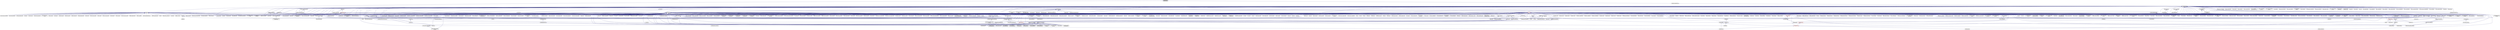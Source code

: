 digraph "executors.hpp"
{
  edge [fontname="Helvetica",fontsize="10",labelfontname="Helvetica",labelfontsize="10"];
  node [fontname="Helvetica",fontsize="10",shape=record];
  Node173 [label="executors.hpp",height=0.2,width=0.4,color="black", fillcolor="grey75", style="filled", fontcolor="black"];
  Node173 -> Node174 [dir="back",color="midnightblue",fontsize="10",style="solid",fontname="Helvetica"];
  Node174 [label="threads.hpp",height=0.2,width=0.4,color="black", fillcolor="white", style="filled",URL="$d8/df1/threads_8hpp.html"];
  Node174 -> Node175 [dir="back",color="midnightblue",fontsize="10",style="solid",fontname="Helvetica"];
  Node175 [label="cancelable_action.hpp",height=0.2,width=0.4,color="black", fillcolor="white", style="filled",URL="$d5/d4d/server_2cancelable__action_8hpp.html"];
  Node175 -> Node176 [dir="back",color="midnightblue",fontsize="10",style="solid",fontname="Helvetica"];
  Node176 [label="cancelable_action.cpp",height=0.2,width=0.4,color="black", fillcolor="white", style="filled",URL="$d5/d0c/cancelable__action_8cpp.html"];
  Node175 -> Node177 [dir="back",color="midnightblue",fontsize="10",style="solid",fontname="Helvetica"];
  Node177 [label="cancelable_action.hpp",height=0.2,width=0.4,color="black", fillcolor="white", style="filled",URL="$d0/da3/stubs_2cancelable__action_8hpp.html"];
  Node177 -> Node178 [dir="back",color="midnightblue",fontsize="10",style="solid",fontname="Helvetica"];
  Node178 [label="cancelable_action.hpp",height=0.2,width=0.4,color="black", fillcolor="white", style="filled",URL="$d6/d28/cancelable__action_8hpp.html"];
  Node178 -> Node179 [dir="back",color="midnightblue",fontsize="10",style="solid",fontname="Helvetica"];
  Node179 [label="cancelable_action_client.cpp",height=0.2,width=0.4,color="black", fillcolor="white", style="filled",URL="$d1/db8/cancelable__action__client_8cpp.html"];
  Node174 -> Node180 [dir="back",color="midnightblue",fontsize="10",style="solid",fontname="Helvetica"];
  Node180 [label="widget.hpp",height=0.2,width=0.4,color="black", fillcolor="white", style="filled",URL="$d8/d24/widget_8hpp.html"];
  Node180 -> Node181 [dir="back",color="midnightblue",fontsize="10",style="solid",fontname="Helvetica"];
  Node181 [label="qt.cpp",height=0.2,width=0.4,color="black", fillcolor="white", style="filled",URL="$df/d90/qt_8cpp.html"];
  Node180 -> Node182 [dir="back",color="midnightblue",fontsize="10",style="solid",fontname="Helvetica"];
  Node182 [label="widget.cpp",height=0.2,width=0.4,color="black", fillcolor="white", style="filled",URL="$da/d15/widget_8cpp.html"];
  Node174 -> Node183 [dir="back",color="midnightblue",fontsize="10",style="solid",fontname="Helvetica"];
  Node183 [label="enumerate_threads.cpp",height=0.2,width=0.4,color="black", fillcolor="white", style="filled",URL="$d3/dd4/enumerate__threads_8cpp.html"];
  Node174 -> Node184 [dir="back",color="midnightblue",fontsize="10",style="solid",fontname="Helvetica"];
  Node184 [label="interval_timer.cpp",height=0.2,width=0.4,color="black", fillcolor="white", style="filled",URL="$de/df1/examples_2quickstart_2interval__timer_8cpp.html"];
  Node174 -> Node185 [dir="back",color="midnightblue",fontsize="10",style="solid",fontname="Helvetica"];
  Node185 [label="shared_mutex.cpp",height=0.2,width=0.4,color="black", fillcolor="white", style="filled",URL="$da/d0b/shared__mutex_8cpp.html"];
  Node174 -> Node186 [dir="back",color="midnightblue",fontsize="10",style="solid",fontname="Helvetica"];
  Node186 [label="simple_future_continuation.cpp",height=0.2,width=0.4,color="black", fillcolor="white", style="filled",URL="$d8/d3c/simple__future__continuation_8cpp.html"];
  Node174 -> Node187 [dir="back",color="midnightblue",fontsize="10",style="solid",fontname="Helvetica"];
  Node187 [label="stream.cpp",height=0.2,width=0.4,color="black", fillcolor="white", style="filled",URL="$da/d5f/stream_8cpp.html"];
  Node174 -> Node188 [dir="back",color="midnightblue",fontsize="10",style="solid",fontname="Helvetica"];
  Node188 [label="dataflow_791.cpp",height=0.2,width=0.4,color="black", fillcolor="white", style="filled",URL="$d6/da1/dataflow__791_8cpp.html"];
  Node174 -> Node189 [dir="back",color="midnightblue",fontsize="10",style="solid",fontname="Helvetica"];
  Node189 [label="future_timed_wait_1025.cpp",height=0.2,width=0.4,color="black", fillcolor="white", style="filled",URL="$de/d7d/future__timed__wait__1025_8cpp.html"];
  Node174 -> Node190 [dir="back",color="midnightblue",fontsize="10",style="solid",fontname="Helvetica"];
  Node190 [label="use_all_cores_2262.cpp",height=0.2,width=0.4,color="black", fillcolor="white", style="filled",URL="$d2/d10/use__all__cores__2262_8cpp.html"];
  Node174 -> Node191 [dir="back",color="midnightblue",fontsize="10",style="solid",fontname="Helvetica"];
  Node191 [label="await.cpp",height=0.2,width=0.4,color="black", fillcolor="white", style="filled",URL="$d6/d41/await_8cpp.html"];
  Node174 -> Node192 [dir="back",color="midnightblue",fontsize="10",style="solid",fontname="Helvetica"];
  Node192 [label="counting_semaphore.cpp",height=0.2,width=0.4,color="black", fillcolor="white", style="filled",URL="$df/de9/counting__semaphore_8cpp.html"];
  Node174 -> Node193 [dir="back",color="midnightblue",fontsize="10",style="solid",fontname="Helvetica"];
  Node193 [label="future.cpp",height=0.2,width=0.4,color="black", fillcolor="white", style="filled",URL="$d6/d4d/future_8cpp.html"];
  Node174 -> Node194 [dir="back",color="midnightblue",fontsize="10",style="solid",fontname="Helvetica"];
  Node194 [label="future_then.cpp",height=0.2,width=0.4,color="black", fillcolor="white", style="filled",URL="$df/da5/future__then_8cpp.html"];
  Node174 -> Node195 [dir="back",color="midnightblue",fontsize="10",style="solid",fontname="Helvetica"];
  Node195 [label="future_then_executor.cpp",height=0.2,width=0.4,color="black", fillcolor="white", style="filled",URL="$df/dbe/future__then__executor_8cpp.html"];
  Node174 -> Node196 [dir="back",color="midnightblue",fontsize="10",style="solid",fontname="Helvetica"];
  Node196 [label="future_then_executor\l_v1.cpp",height=0.2,width=0.4,color="black", fillcolor="white", style="filled",URL="$de/dc5/future__then__executor__v1_8cpp.html"];
  Node174 -> Node197 [dir="back",color="midnightblue",fontsize="10",style="solid",fontname="Helvetica"];
  Node197 [label="future_wait.cpp",height=0.2,width=0.4,color="black", fillcolor="white", style="filled",URL="$d6/d2f/future__wait_8cpp.html"];
  Node174 -> Node198 [dir="back",color="midnightblue",fontsize="10",style="solid",fontname="Helvetica"];
  Node198 [label="local_barrier.cpp",height=0.2,width=0.4,color="black", fillcolor="white", style="filled",URL="$d2/db4/tests_2unit_2lcos_2local__barrier_8cpp.html"];
  Node174 -> Node199 [dir="back",color="midnightblue",fontsize="10",style="solid",fontname="Helvetica"];
  Node199 [label="local_dataflow.cpp",height=0.2,width=0.4,color="black", fillcolor="white", style="filled",URL="$d9/d92/local__dataflow_8cpp.html"];
  Node174 -> Node200 [dir="back",color="midnightblue",fontsize="10",style="solid",fontname="Helvetica"];
  Node200 [label="local_dataflow_executor.cpp",height=0.2,width=0.4,color="black", fillcolor="white", style="filled",URL="$d2/d73/local__dataflow__executor_8cpp.html"];
  Node174 -> Node201 [dir="back",color="midnightblue",fontsize="10",style="solid",fontname="Helvetica"];
  Node201 [label="local_dataflow_executor\l_v1.cpp",height=0.2,width=0.4,color="black", fillcolor="white", style="filled",URL="$df/d49/local__dataflow__executor__v1_8cpp.html"];
  Node174 -> Node202 [dir="back",color="midnightblue",fontsize="10",style="solid",fontname="Helvetica"];
  Node202 [label="local_dataflow_std\l_array.cpp",height=0.2,width=0.4,color="black", fillcolor="white", style="filled",URL="$db/dcb/local__dataflow__std__array_8cpp.html"];
  Node174 -> Node203 [dir="back",color="midnightblue",fontsize="10",style="solid",fontname="Helvetica"];
  Node203 [label="local_event.cpp",height=0.2,width=0.4,color="black", fillcolor="white", style="filled",URL="$df/d9a/local__event_8cpp.html"];
  Node174 -> Node204 [dir="back",color="midnightblue",fontsize="10",style="solid",fontname="Helvetica"];
  Node204 [label="packaged_action.cpp",height=0.2,width=0.4,color="black", fillcolor="white", style="filled",URL="$d3/d63/packaged__action_8cpp.html"];
  Node174 -> Node205 [dir="back",color="midnightblue",fontsize="10",style="solid",fontname="Helvetica"];
  Node205 [label="promise.cpp",height=0.2,width=0.4,color="black", fillcolor="white", style="filled",URL="$d1/d4f/tests_2unit_2lcos_2promise_8cpp.html"];
  Node174 -> Node206 [dir="back",color="midnightblue",fontsize="10",style="solid",fontname="Helvetica"];
  Node206 [label="shared_future.cpp",height=0.2,width=0.4,color="black", fillcolor="white", style="filled",URL="$d3/d69/shared__future_8cpp.html"];
  Node174 -> Node207 [dir="back",color="midnightblue",fontsize="10",style="solid",fontname="Helvetica"];
  Node207 [label="shared_mutex1.cpp",height=0.2,width=0.4,color="black", fillcolor="white", style="filled",URL="$d8/d57/shared__mutex1_8cpp.html"];
  Node174 -> Node208 [dir="back",color="midnightblue",fontsize="10",style="solid",fontname="Helvetica"];
  Node208 [label="shared_mutex2.cpp",height=0.2,width=0.4,color="black", fillcolor="white", style="filled",URL="$d1/d40/shared__mutex2_8cpp.html"];
  Node174 -> Node209 [dir="back",color="midnightblue",fontsize="10",style="solid",fontname="Helvetica"];
  Node209 [label="sliding_semaphore.cpp",height=0.2,width=0.4,color="black", fillcolor="white", style="filled",URL="$d2/d38/sliding__semaphore_8cpp.html"];
  Node174 -> Node210 [dir="back",color="midnightblue",fontsize="10",style="solid",fontname="Helvetica"];
  Node210 [label="when_all.cpp",height=0.2,width=0.4,color="black", fillcolor="white", style="filled",URL="$da/d18/when__all_8cpp.html"];
  Node174 -> Node211 [dir="back",color="midnightblue",fontsize="10",style="solid",fontname="Helvetica"];
  Node211 [label="when_all_std_array.cpp",height=0.2,width=0.4,color="black", fillcolor="white", style="filled",URL="$d0/dfc/when__all__std__array_8cpp.html"];
  Node174 -> Node212 [dir="back",color="midnightblue",fontsize="10",style="solid",fontname="Helvetica"];
  Node212 [label="when_any.cpp",height=0.2,width=0.4,color="black", fillcolor="white", style="filled",URL="$d7/d30/when__any_8cpp.html"];
  Node174 -> Node213 [dir="back",color="midnightblue",fontsize="10",style="solid",fontname="Helvetica"];
  Node213 [label="when_any_std_array.cpp",height=0.2,width=0.4,color="black", fillcolor="white", style="filled",URL="$d3/d3d/when__any__std__array_8cpp.html"];
  Node174 -> Node214 [dir="back",color="midnightblue",fontsize="10",style="solid",fontname="Helvetica"];
  Node214 [label="when_each.cpp",height=0.2,width=0.4,color="black", fillcolor="white", style="filled",URL="$d0/d95/when__each_8cpp.html"];
  Node174 -> Node215 [dir="back",color="midnightblue",fontsize="10",style="solid",fontname="Helvetica"];
  Node215 [label="when_some.cpp",height=0.2,width=0.4,color="black", fillcolor="white", style="filled",URL="$dc/d48/when__some_8cpp.html"];
  Node174 -> Node216 [dir="back",color="midnightblue",fontsize="10",style="solid",fontname="Helvetica"];
  Node216 [label="when_some_std_array.cpp",height=0.2,width=0.4,color="black", fillcolor="white", style="filled",URL="$df/d4d/when__some__std__array_8cpp.html"];
  Node174 -> Node217 [dir="back",color="midnightblue",fontsize="10",style="solid",fontname="Helvetica"];
  Node217 [label="foreach_projection.cpp",height=0.2,width=0.4,color="black", fillcolor="white", style="filled",URL="$d3/d3e/foreach__projection_8cpp.html"];
  Node174 -> Node218 [dir="back",color="midnightblue",fontsize="10",style="solid",fontname="Helvetica"];
  Node218 [label="foreach_range.cpp",height=0.2,width=0.4,color="black", fillcolor="white", style="filled",URL="$d1/d8e/foreach__range_8cpp.html"];
  Node174 -> Node219 [dir="back",color="midnightblue",fontsize="10",style="solid",fontname="Helvetica"];
  Node219 [label="foreach_range_projection.cpp",height=0.2,width=0.4,color="black", fillcolor="white", style="filled",URL="$d6/d56/foreach__range__projection_8cpp.html"];
  Node174 -> Node220 [dir="back",color="midnightblue",fontsize="10",style="solid",fontname="Helvetica"];
  Node220 [label="resource_partitioner.cpp",height=0.2,width=0.4,color="black", fillcolor="white", style="filled",URL="$d8/dd8/resource__partitioner_8cpp.html"];
  Node174 -> Node221 [dir="back",color="midnightblue",fontsize="10",style="solid",fontname="Helvetica"];
  Node221 [label="thread_affinity.cpp",height=0.2,width=0.4,color="black", fillcolor="white", style="filled",URL="$da/dce/thread__affinity_8cpp.html"];
  Node174 -> Node222 [dir="back",color="midnightblue",fontsize="10",style="solid",fontname="Helvetica"];
  Node222 [label="tss.cpp",height=0.2,width=0.4,color="black", fillcolor="white", style="filled",URL="$dc/d69/tests_2unit_2threads_2tss_8cpp.html"];
  Node174 -> Node223 [dir="back",color="midnightblue",fontsize="10",style="solid",fontname="Helvetica"];
  Node223 [label="parse_affinity_options.cpp",height=0.2,width=0.4,color="black", fillcolor="white", style="filled",URL="$d2/db7/tests_2unit_2util_2parse__affinity__options_8cpp.html"];
  Node174 -> Node224 [dir="back",color="midnightblue",fontsize="10",style="solid",fontname="Helvetica"];
  Node224 [label="unwrap.cpp",height=0.2,width=0.4,color="black", fillcolor="white", style="filled",URL="$df/d62/unwrap_8cpp.html"];
  Node173 -> Node225 [dir="back",color="midnightblue",fontsize="10",style="solid",fontname="Helvetica"];
  Node225 [label="executor_component.hpp",height=0.2,width=0.4,color="black", fillcolor="white", style="filled",URL="$df/d2f/executor__component_8hpp.html"];
  Node225 -> Node226 [dir="back",color="midnightblue",fontsize="10",style="solid",fontname="Helvetica"];
  Node226 [label="components.hpp",height=0.2,width=0.4,color="black", fillcolor="white", style="filled",URL="$d2/d8d/components_8hpp.html"];
  Node226 -> Node227 [dir="back",color="midnightblue",fontsize="10",style="solid",fontname="Helvetica"];
  Node227 [label="accumulator.hpp",height=0.2,width=0.4,color="black", fillcolor="white", style="filled",URL="$d4/d9d/server_2accumulator_8hpp.html"];
  Node227 -> Node228 [dir="back",color="midnightblue",fontsize="10",style="solid",fontname="Helvetica"];
  Node228 [label="accumulator.cpp",height=0.2,width=0.4,color="black", fillcolor="white", style="filled",URL="$d1/d81/accumulator_8cpp.html"];
  Node227 -> Node229 [dir="back",color="midnightblue",fontsize="10",style="solid",fontname="Helvetica"];
  Node229 [label="accumulator.hpp",height=0.2,width=0.4,color="black", fillcolor="white", style="filled",URL="$d8/d5e/accumulator_8hpp.html"];
  Node229 -> Node230 [dir="back",color="midnightblue",fontsize="10",style="solid",fontname="Helvetica"];
  Node230 [label="accumulator_client.cpp",height=0.2,width=0.4,color="black", fillcolor="white", style="filled",URL="$d7/dd0/accumulator__client_8cpp.html"];
  Node226 -> Node229 [dir="back",color="midnightblue",fontsize="10",style="solid",fontname="Helvetica"];
  Node226 -> Node231 [dir="back",color="midnightblue",fontsize="10",style="solid",fontname="Helvetica"];
  Node231 [label="template_accumulator.hpp",height=0.2,width=0.4,color="black", fillcolor="white", style="filled",URL="$d0/d3f/server_2template__accumulator_8hpp.html"];
  Node231 -> Node232 [dir="back",color="midnightblue",fontsize="10",style="solid",fontname="Helvetica"];
  Node232 [label="template_accumulator.hpp",height=0.2,width=0.4,color="black", fillcolor="white", style="filled",URL="$dd/da9/template__accumulator_8hpp.html"];
  Node232 -> Node233 [dir="back",color="midnightblue",fontsize="10",style="solid",fontname="Helvetica"];
  Node233 [label="template_accumulator\l_client.cpp",height=0.2,width=0.4,color="black", fillcolor="white", style="filled",URL="$df/d93/template__accumulator__client_8cpp.html"];
  Node226 -> Node234 [dir="back",color="midnightblue",fontsize="10",style="solid",fontname="Helvetica"];
  Node234 [label="template_function_accumulator.hpp",height=0.2,width=0.4,color="black", fillcolor="white", style="filled",URL="$d7/da6/server_2template__function__accumulator_8hpp.html"];
  Node234 -> Node235 [dir="back",color="midnightblue",fontsize="10",style="solid",fontname="Helvetica"];
  Node235 [label="template_function_accumulator.cpp",height=0.2,width=0.4,color="black", fillcolor="white", style="filled",URL="$d5/d02/template__function__accumulator_8cpp.html"];
  Node234 -> Node236 [dir="back",color="midnightblue",fontsize="10",style="solid",fontname="Helvetica"];
  Node236 [label="template_function_accumulator.hpp",height=0.2,width=0.4,color="black", fillcolor="white", style="filled",URL="$d3/de9/template__function__accumulator_8hpp.html"];
  Node236 -> Node237 [dir="back",color="midnightblue",fontsize="10",style="solid",fontname="Helvetica"];
  Node237 [label="template_function_accumulator\l_client.cpp",height=0.2,width=0.4,color="black", fillcolor="white", style="filled",URL="$d0/dc6/template__function__accumulator__client_8cpp.html"];
  Node226 -> Node232 [dir="back",color="midnightblue",fontsize="10",style="solid",fontname="Helvetica"];
  Node226 -> Node235 [dir="back",color="midnightblue",fontsize="10",style="solid",fontname="Helvetica"];
  Node226 -> Node236 [dir="back",color="midnightblue",fontsize="10",style="solid",fontname="Helvetica"];
  Node226 -> Node238 [dir="back",color="midnightblue",fontsize="10",style="solid",fontname="Helvetica"];
  Node238 [label="allgather_module.cpp",height=0.2,width=0.4,color="black", fillcolor="white", style="filled",URL="$df/de4/allgather__module_8cpp.html"];
  Node226 -> Node239 [dir="back",color="midnightblue",fontsize="10",style="solid",fontname="Helvetica"];
  Node239 [label="allgather.hpp",height=0.2,width=0.4,color="black", fillcolor="white", style="filled",URL="$d4/d4a/allgather_8hpp.html"];
  Node239 -> Node238 [dir="back",color="midnightblue",fontsize="10",style="solid",fontname="Helvetica"];
  Node239 -> Node240 [dir="back",color="midnightblue",fontsize="10",style="solid",fontname="Helvetica"];
  Node240 [label="allgather.cpp",height=0.2,width=0.4,color="black", fillcolor="white", style="filled",URL="$d7/d06/allgather_8cpp.html"];
  Node239 -> Node241 [dir="back",color="midnightblue",fontsize="10",style="solid",fontname="Helvetica"];
  Node241 [label="ag_client.cpp",height=0.2,width=0.4,color="black", fillcolor="white", style="filled",URL="$d4/d5d/ag__client_8cpp.html"];
  Node226 -> Node242 [dir="back",color="midnightblue",fontsize="10",style="solid",fontname="Helvetica"];
  Node242 [label="allgather_and_gate.hpp",height=0.2,width=0.4,color="black", fillcolor="white", style="filled",URL="$d9/dbb/allgather__and__gate_8hpp.html"];
  Node242 -> Node238 [dir="back",color="midnightblue",fontsize="10",style="solid",fontname="Helvetica"];
  Node242 -> Node243 [dir="back",color="midnightblue",fontsize="10",style="solid",fontname="Helvetica"];
  Node243 [label="allgather_and_gate.cpp",height=0.2,width=0.4,color="black", fillcolor="white", style="filled",URL="$d1/d56/allgather__and__gate_8cpp.html"];
  Node242 -> Node241 [dir="back",color="midnightblue",fontsize="10",style="solid",fontname="Helvetica"];
  Node226 -> Node176 [dir="back",color="midnightblue",fontsize="10",style="solid",fontname="Helvetica"];
  Node226 -> Node175 [dir="back",color="midnightblue",fontsize="10",style="solid",fontname="Helvetica"];
  Node226 -> Node178 [dir="back",color="midnightblue",fontsize="10",style="solid",fontname="Helvetica"];
  Node226 -> Node244 [dir="back",color="midnightblue",fontsize="10",style="solid",fontname="Helvetica"];
  Node244 [label="hello_world_component.hpp",height=0.2,width=0.4,color="black", fillcolor="white", style="filled",URL="$df/df0/hello__world__component_8hpp.html"];
  Node244 -> Node245 [dir="back",color="midnightblue",fontsize="10",style="solid",fontname="Helvetica"];
  Node245 [label="hello_world_client.cpp",height=0.2,width=0.4,color="black", fillcolor="white", style="filled",URL="$d5/da6/hello__world__client_8cpp.html"];
  Node244 -> Node246 [dir="back",color="midnightblue",fontsize="10",style="solid",fontname="Helvetica"];
  Node246 [label="hello_world_component.cpp",height=0.2,width=0.4,color="black", fillcolor="white", style="filled",URL="$d8/daa/hello__world__component_8cpp.html"];
  Node226 -> Node247 [dir="back",color="midnightblue",fontsize="10",style="solid",fontname="Helvetica"];
  Node247 [label="row.hpp",height=0.2,width=0.4,color="black", fillcolor="white", style="filled",URL="$de/d74/server_2row_8hpp.html"];
  Node247 -> Node248 [dir="back",color="midnightblue",fontsize="10",style="solid",fontname="Helvetica"];
  Node248 [label="row.hpp",height=0.2,width=0.4,color="black", fillcolor="white", style="filled",URL="$dc/d69/row_8hpp.html"];
  Node248 -> Node249 [dir="back",color="midnightblue",fontsize="10",style="solid",fontname="Helvetica"];
  Node249 [label="grid.hpp",height=0.2,width=0.4,color="black", fillcolor="white", style="filled",URL="$dc/d8a/grid_8hpp.html"];
  Node249 -> Node250 [dir="back",color="midnightblue",fontsize="10",style="solid",fontname="Helvetica"];
  Node250 [label="jacobi.cpp",height=0.2,width=0.4,color="black", fillcolor="white", style="filled",URL="$d2/d27/jacobi_8cpp.html"];
  Node249 -> Node251 [dir="back",color="midnightblue",fontsize="10",style="solid",fontname="Helvetica"];
  Node251 [label="solver.hpp",height=0.2,width=0.4,color="black", fillcolor="white", style="filled",URL="$db/d9a/server_2solver_8hpp.html"];
  Node251 -> Node252 [dir="back",color="midnightblue",fontsize="10",style="solid",fontname="Helvetica"];
  Node252 [label="solver.hpp",height=0.2,width=0.4,color="black", fillcolor="white", style="filled",URL="$d2/d1c/solver_8hpp.html"];
  Node252 -> Node250 [dir="back",color="midnightblue",fontsize="10",style="solid",fontname="Helvetica"];
  Node251 -> Node253 [dir="back",color="midnightblue",fontsize="10",style="solid",fontname="Helvetica"];
  Node253 [label="solver.cpp",height=0.2,width=0.4,color="black", fillcolor="white", style="filled",URL="$d6/d94/solver_8cpp.html"];
  Node249 -> Node252 [dir="back",color="midnightblue",fontsize="10",style="solid",fontname="Helvetica"];
  Node249 -> Node254 [dir="back",color="midnightblue",fontsize="10",style="solid",fontname="Helvetica"];
  Node254 [label="grid.cpp",height=0.2,width=0.4,color="black", fillcolor="white", style="filled",URL="$d6/d1b/jacobi__component_2grid_8cpp.html"];
  Node248 -> Node255 [dir="back",color="midnightblue",fontsize="10",style="solid",fontname="Helvetica"];
  Node255 [label="stencil_iterator.hpp",height=0.2,width=0.4,color="black", fillcolor="white", style="filled",URL="$dc/d5c/server_2stencil__iterator_8hpp.html"];
  Node255 -> Node251 [dir="back",color="midnightblue",fontsize="10",style="solid",fontname="Helvetica"];
  Node255 -> Node256 [dir="back",color="midnightblue",fontsize="10",style="solid",fontname="Helvetica"];
  Node256 [label="stencil_iterator.cpp",height=0.2,width=0.4,color="black", fillcolor="white", style="filled",URL="$d6/de1/server_2stencil__iterator_8cpp.html"];
  Node255 -> Node257 [dir="back",color="midnightblue",fontsize="10",style="solid",fontname="Helvetica"];
  Node257 [label="stencil_iterator.cpp",height=0.2,width=0.4,color="black", fillcolor="white", style="filled",URL="$d7/d71/stencil__iterator_8cpp.html"];
  Node248 -> Node254 [dir="back",color="midnightblue",fontsize="10",style="solid",fontname="Helvetica"];
  Node247 -> Node258 [dir="back",color="midnightblue",fontsize="10",style="solid",fontname="Helvetica"];
  Node258 [label="row.cpp",height=0.2,width=0.4,color="black", fillcolor="white", style="filled",URL="$d3/d86/server_2row_8cpp.html"];
  Node226 -> Node255 [dir="back",color="midnightblue",fontsize="10",style="solid",fontname="Helvetica"];
  Node226 -> Node251 [dir="back",color="midnightblue",fontsize="10",style="solid",fontname="Helvetica"];
  Node226 -> Node259 [dir="back",color="midnightblue",fontsize="10",style="solid",fontname="Helvetica"];
  Node259 [label="jacobi_component.cpp",height=0.2,width=0.4,color="black", fillcolor="white", style="filled",URL="$d1/d25/jacobi__component_8cpp.html"];
  Node226 -> Node260 [dir="back",color="midnightblue",fontsize="10",style="solid",fontname="Helvetica"];
  Node260 [label="nqueen.hpp",height=0.2,width=0.4,color="black", fillcolor="white", style="filled",URL="$de/d58/server_2nqueen_8hpp.html"];
  Node260 -> Node261 [dir="back",color="midnightblue",fontsize="10",style="solid",fontname="Helvetica"];
  Node261 [label="nqueen.cpp",height=0.2,width=0.4,color="black", fillcolor="white", style="filled",URL="$db/dca/nqueen_8cpp.html"];
  Node260 -> Node262 [dir="back",color="midnightblue",fontsize="10",style="solid",fontname="Helvetica"];
  Node262 [label="nqueen.hpp",height=0.2,width=0.4,color="black", fillcolor="white", style="filled",URL="$da/dfd/stubs_2nqueen_8hpp.html"];
  Node262 -> Node263 [dir="back",color="midnightblue",fontsize="10",style="solid",fontname="Helvetica"];
  Node263 [label="nqueen.hpp",height=0.2,width=0.4,color="black", fillcolor="white", style="filled",URL="$d0/d07/nqueen_8hpp.html"];
  Node263 -> Node264 [dir="back",color="midnightblue",fontsize="10",style="solid",fontname="Helvetica"];
  Node264 [label="nqueen_client.cpp",height=0.2,width=0.4,color="black", fillcolor="white", style="filled",URL="$d3/d5e/nqueen__client_8cpp.html"];
  Node226 -> Node265 [dir="back",color="midnightblue",fontsize="10",style="solid",fontname="Helvetica"];
  Node265 [label="sine.cpp",height=0.2,width=0.4,color="black", fillcolor="white", style="filled",URL="$d3/d0d/server_2sine_8cpp.html"];
  Node226 -> Node266 [dir="back",color="midnightblue",fontsize="10",style="solid",fontname="Helvetica"];
  Node266 [label="component_ctors.cpp",height=0.2,width=0.4,color="black", fillcolor="white", style="filled",URL="$d3/d2a/component__ctors_8cpp.html"];
  Node226 -> Node267 [dir="back",color="midnightblue",fontsize="10",style="solid",fontname="Helvetica"];
  Node267 [label="component_in_executable.cpp",height=0.2,width=0.4,color="black", fillcolor="white", style="filled",URL="$d8/d4b/component__in__executable_8cpp.html"];
  Node226 -> Node268 [dir="back",color="midnightblue",fontsize="10",style="solid",fontname="Helvetica"];
  Node268 [label="component_inheritance.cpp",height=0.2,width=0.4,color="black", fillcolor="white", style="filled",URL="$d8/d55/component__inheritance_8cpp.html"];
  Node226 -> Node269 [dir="back",color="midnightblue",fontsize="10",style="solid",fontname="Helvetica"];
  Node269 [label="component_with_executor.cpp",height=0.2,width=0.4,color="black", fillcolor="white", style="filled",URL="$d4/d20/component__with__executor_8cpp.html"];
  Node226 -> Node270 [dir="back",color="midnightblue",fontsize="10",style="solid",fontname="Helvetica"];
  Node270 [label="factorial.cpp",height=0.2,width=0.4,color="black", fillcolor="white", style="filled",URL="$d9/d00/factorial_8cpp.html"];
  Node226 -> Node271 [dir="back",color="midnightblue",fontsize="10",style="solid",fontname="Helvetica"];
  Node271 [label="hello_world.cpp",height=0.2,width=0.4,color="black", fillcolor="white", style="filled",URL="$d0/d67/hello__world_8cpp.html"];
  Node226 -> Node272 [dir="back",color="midnightblue",fontsize="10",style="solid",fontname="Helvetica"];
  Node272 [label="latch_local.cpp",height=0.2,width=0.4,color="black", fillcolor="white", style="filled",URL="$dd/dd3/latch__local_8cpp.html"];
  Node226 -> Node273 [dir="back",color="midnightblue",fontsize="10",style="solid",fontname="Helvetica"];
  Node273 [label="latch_remote.cpp",height=0.2,width=0.4,color="black", fillcolor="white", style="filled",URL="$df/d59/latch__remote_8cpp.html"];
  Node226 -> Node274 [dir="back",color="midnightblue",fontsize="10",style="solid",fontname="Helvetica"];
  Node274 [label="pingpong.cpp",height=0.2,width=0.4,color="black", fillcolor="white", style="filled",URL="$dd/d4d/pingpong_8cpp.html"];
  Node226 -> Node275 [dir="back",color="midnightblue",fontsize="10",style="solid",fontname="Helvetica"];
  Node275 [label="random_mem_access.hpp",height=0.2,width=0.4,color="black", fillcolor="white", style="filled",URL="$d0/d19/server_2random__mem__access_8hpp.html"];
  Node275 -> Node276 [dir="back",color="midnightblue",fontsize="10",style="solid",fontname="Helvetica"];
  Node276 [label="random_mem_access.cpp",height=0.2,width=0.4,color="black", fillcolor="white", style="filled",URL="$d1/d51/random__mem__access_8cpp.html"];
  Node275 -> Node277 [dir="back",color="midnightblue",fontsize="10",style="solid",fontname="Helvetica"];
  Node277 [label="random_mem_access.hpp",height=0.2,width=0.4,color="black", fillcolor="white", style="filled",URL="$d3/d32/stubs_2random__mem__access_8hpp.html"];
  Node277 -> Node278 [dir="back",color="midnightblue",fontsize="10",style="solid",fontname="Helvetica"];
  Node278 [label="random_mem_access.hpp",height=0.2,width=0.4,color="black", fillcolor="white", style="filled",URL="$db/de8/random__mem__access_8hpp.html"];
  Node278 -> Node279 [dir="back",color="midnightblue",fontsize="10",style="solid",fontname="Helvetica"];
  Node279 [label="random_mem_access_client.cpp",height=0.2,width=0.4,color="black", fillcolor="white", style="filled",URL="$df/d1b/random__mem__access__client_8cpp.html"];
  Node226 -> Node280 [dir="back",color="midnightblue",fontsize="10",style="solid",fontname="Helvetica"];
  Node280 [label="sheneos_compare.cpp",height=0.2,width=0.4,color="black", fillcolor="white", style="filled",URL="$dc/d11/sheneos__compare_8cpp.html"];
  Node226 -> Node281 [dir="back",color="midnightblue",fontsize="10",style="solid",fontname="Helvetica"];
  Node281 [label="throttle.hpp",height=0.2,width=0.4,color="black", fillcolor="white", style="filled",URL="$db/dc9/server_2throttle_8hpp.html"];
  Node281 -> Node282 [dir="back",color="midnightblue",fontsize="10",style="solid",fontname="Helvetica"];
  Node282 [label="throttle.cpp",height=0.2,width=0.4,color="black", fillcolor="white", style="filled",URL="$de/d56/server_2throttle_8cpp.html"];
  Node281 -> Node283 [dir="back",color="midnightblue",fontsize="10",style="solid",fontname="Helvetica"];
  Node283 [label="throttle.hpp",height=0.2,width=0.4,color="black", fillcolor="white", style="filled",URL="$d5/dec/stubs_2throttle_8hpp.html"];
  Node283 -> Node284 [dir="back",color="midnightblue",fontsize="10",style="solid",fontname="Helvetica"];
  Node284 [label="throttle.hpp",height=0.2,width=0.4,color="black", fillcolor="white", style="filled",URL="$d2/d2e/throttle_8hpp.html"];
  Node284 -> Node285 [dir="back",color="midnightblue",fontsize="10",style="solid",fontname="Helvetica"];
  Node285 [label="throttle.cpp",height=0.2,width=0.4,color="black", fillcolor="white", style="filled",URL="$db/d02/throttle_8cpp.html"];
  Node284 -> Node286 [dir="back",color="midnightblue",fontsize="10",style="solid",fontname="Helvetica"];
  Node286 [label="throttle_client.cpp",height=0.2,width=0.4,color="black", fillcolor="white", style="filled",URL="$d0/db7/throttle__client_8cpp.html"];
  Node226 -> Node286 [dir="back",color="midnightblue",fontsize="10",style="solid",fontname="Helvetica"];
  Node226 -> Node287 [dir="back",color="midnightblue",fontsize="10",style="solid",fontname="Helvetica"];
  Node287 [label="simple_central_tuplespace.hpp",height=0.2,width=0.4,color="black", fillcolor="white", style="filled",URL="$db/d69/server_2simple__central__tuplespace_8hpp.html"];
  Node287 -> Node288 [dir="back",color="midnightblue",fontsize="10",style="solid",fontname="Helvetica"];
  Node288 [label="simple_central_tuplespace.cpp",height=0.2,width=0.4,color="black", fillcolor="white", style="filled",URL="$d3/dec/simple__central__tuplespace_8cpp.html"];
  Node287 -> Node289 [dir="back",color="midnightblue",fontsize="10",style="solid",fontname="Helvetica"];
  Node289 [label="simple_central_tuplespace.hpp",height=0.2,width=0.4,color="black", fillcolor="white", style="filled",URL="$d0/d4b/stubs_2simple__central__tuplespace_8hpp.html"];
  Node289 -> Node290 [dir="back",color="midnightblue",fontsize="10",style="solid",fontname="Helvetica"];
  Node290 [label="simple_central_tuplespace.hpp",height=0.2,width=0.4,color="black", fillcolor="white", style="filled",URL="$d5/ddd/simple__central__tuplespace_8hpp.html"];
  Node290 -> Node291 [dir="back",color="midnightblue",fontsize="10",style="solid",fontname="Helvetica"];
  Node291 [label="simple_central_tuplespace\l_client.cpp",height=0.2,width=0.4,color="black", fillcolor="white", style="filled",URL="$d1/d7b/simple__central__tuplespace__client_8cpp.html"];
  Node226 -> Node292 [dir="back",color="midnightblue",fontsize="10",style="solid",fontname="Helvetica"];
  Node292 [label="tuples_warehouse.hpp",height=0.2,width=0.4,color="black", fillcolor="white", style="filled",URL="$da/de6/tuples__warehouse_8hpp.html"];
  Node292 -> Node287 [dir="back",color="midnightblue",fontsize="10",style="solid",fontname="Helvetica"];
  Node226 -> Node290 [dir="back",color="midnightblue",fontsize="10",style="solid",fontname="Helvetica"];
  Node226 -> Node293 [dir="back",color="midnightblue",fontsize="10",style="solid",fontname="Helvetica"];
  Node293 [label="iostreams.hpp",height=0.2,width=0.4,color="black", fillcolor="white", style="filled",URL="$de/d22/iostreams_8hpp.html"];
  Node293 -> Node240 [dir="back",color="midnightblue",fontsize="10",style="solid",fontname="Helvetica"];
  Node293 -> Node243 [dir="back",color="midnightblue",fontsize="10",style="solid",fontname="Helvetica"];
  Node293 -> Node294 [dir="back",color="midnightblue",fontsize="10",style="solid",fontname="Helvetica"];
  Node294 [label="async_io_action.cpp",height=0.2,width=0.4,color="black", fillcolor="white", style="filled",URL="$d3/df5/async__io__action_8cpp.html"];
  Node293 -> Node295 [dir="back",color="midnightblue",fontsize="10",style="solid",fontname="Helvetica"];
  Node295 [label="async_io_external.cpp",height=0.2,width=0.4,color="black", fillcolor="white", style="filled",URL="$da/d9a/async__io__external_8cpp.html"];
  Node293 -> Node296 [dir="back",color="midnightblue",fontsize="10",style="solid",fontname="Helvetica"];
  Node296 [label="async_io_low_level.cpp",height=0.2,width=0.4,color="black", fillcolor="white", style="filled",URL="$dc/d10/async__io__low__level_8cpp.html"];
  Node293 -> Node297 [dir="back",color="midnightblue",fontsize="10",style="solid",fontname="Helvetica"];
  Node297 [label="async_io_simple.cpp",height=0.2,width=0.4,color="black", fillcolor="white", style="filled",URL="$da/db7/async__io__simple_8cpp.html"];
  Node293 -> Node298 [dir="back",color="midnightblue",fontsize="10",style="solid",fontname="Helvetica"];
  Node298 [label="os_thread_num.cpp",height=0.2,width=0.4,color="black", fillcolor="white", style="filled",URL="$d2/dfb/os__thread__num_8cpp.html"];
  Node293 -> Node299 [dir="back",color="midnightblue",fontsize="10",style="solid",fontname="Helvetica"];
  Node299 [label="rnd_future_reduce.cpp",height=0.2,width=0.4,color="black", fillcolor="white", style="filled",URL="$d1/db5/rnd__future__reduce_8cpp.html"];
  Node293 -> Node300 [dir="back",color="midnightblue",fontsize="10",style="solid",fontname="Helvetica"];
  Node300 [label="heartbeat_console.cpp",height=0.2,width=0.4,color="black", fillcolor="white", style="filled",URL="$da/de8/heartbeat__console_8cpp.html"];
  Node293 -> Node246 [dir="back",color="midnightblue",fontsize="10",style="solid",fontname="Helvetica"];
  Node293 -> Node250 [dir="back",color="midnightblue",fontsize="10",style="solid",fontname="Helvetica"];
  Node293 -> Node255 [dir="back",color="midnightblue",fontsize="10",style="solid",fontname="Helvetica"];
  Node293 -> Node254 [dir="back",color="midnightblue",fontsize="10",style="solid",fontname="Helvetica"];
  Node293 -> Node301 [dir="back",color="midnightblue",fontsize="10",style="solid",fontname="Helvetica"];
  Node301 [label="access_counter_set.cpp",height=0.2,width=0.4,color="black", fillcolor="white", style="filled",URL="$dc/d52/access__counter__set_8cpp.html"];
  Node293 -> Node302 [dir="back",color="midnightblue",fontsize="10",style="solid",fontname="Helvetica"];
  Node302 [label="1d_wave_equation.cpp",height=0.2,width=0.4,color="black", fillcolor="white", style="filled",URL="$da/dab/1d__wave__equation_8cpp.html"];
  Node293 -> Node303 [dir="back",color="midnightblue",fontsize="10",style="solid",fontname="Helvetica"];
  Node303 [label="allow_unknown_options.cpp",height=0.2,width=0.4,color="black", fillcolor="white", style="filled",URL="$d9/dc9/allow__unknown__options_8cpp.html"];
  Node293 -> Node304 [dir="back",color="midnightblue",fontsize="10",style="solid",fontname="Helvetica"];
  Node304 [label="command_line_handling.cpp",height=0.2,width=0.4,color="black", fillcolor="white", style="filled",URL="$d4/d05/examples_2quickstart_2command__line__handling_8cpp.html"];
  Node293 -> Node266 [dir="back",color="midnightblue",fontsize="10",style="solid",fontname="Helvetica"];
  Node293 -> Node267 [dir="back",color="midnightblue",fontsize="10",style="solid",fontname="Helvetica"];
  Node293 -> Node268 [dir="back",color="midnightblue",fontsize="10",style="solid",fontname="Helvetica"];
  Node293 -> Node269 [dir="back",color="midnightblue",fontsize="10",style="solid",fontname="Helvetica"];
  Node293 -> Node305 [dir="back",color="midnightblue",fontsize="10",style="solid",fontname="Helvetica"];
  Node305 [label="customize_async.cpp",height=0.2,width=0.4,color="black", fillcolor="white", style="filled",URL="$d0/d82/customize__async_8cpp.html"];
  Node293 -> Node183 [dir="back",color="midnightblue",fontsize="10",style="solid",fontname="Helvetica"];
  Node293 -> Node306 [dir="back",color="midnightblue",fontsize="10",style="solid",fontname="Helvetica"];
  Node306 [label="error_handling.cpp",height=0.2,width=0.4,color="black", fillcolor="white", style="filled",URL="$d9/d96/error__handling_8cpp.html"];
  Node293 -> Node307 [dir="back",color="midnightblue",fontsize="10",style="solid",fontname="Helvetica"];
  Node307 [label="event_synchronization.cpp",height=0.2,width=0.4,color="black", fillcolor="white", style="filled",URL="$d0/d35/event__synchronization_8cpp.html"];
  Node293 -> Node308 [dir="back",color="midnightblue",fontsize="10",style="solid",fontname="Helvetica"];
  Node308 [label="fractals.cpp",height=0.2,width=0.4,color="black", fillcolor="white", style="filled",URL="$d8/d58/fractals_8cpp.html"];
  Node293 -> Node309 [dir="back",color="midnightblue",fontsize="10",style="solid",fontname="Helvetica"];
  Node309 [label="fractals_executor.cpp",height=0.2,width=0.4,color="black", fillcolor="white", style="filled",URL="$d9/da9/fractals__executor_8cpp.html"];
  Node293 -> Node271 [dir="back",color="midnightblue",fontsize="10",style="solid",fontname="Helvetica"];
  Node293 -> Node184 [dir="back",color="midnightblue",fontsize="10",style="solid",fontname="Helvetica"];
  Node293 -> Node310 [dir="back",color="midnightblue",fontsize="10",style="solid",fontname="Helvetica"];
  Node310 [label="local_channel.cpp",height=0.2,width=0.4,color="black", fillcolor="white", style="filled",URL="$d0/d3e/local__channel_8cpp.html"];
  Node293 -> Node274 [dir="back",color="midnightblue",fontsize="10",style="solid",fontname="Helvetica"];
  Node293 -> Node185 [dir="back",color="midnightblue",fontsize="10",style="solid",fontname="Helvetica"];
  Node293 -> Node311 [dir="back",color="midnightblue",fontsize="10",style="solid",fontname="Helvetica"];
  Node311 [label="sierpinski.cpp",height=0.2,width=0.4,color="black", fillcolor="white", style="filled",URL="$d3/d7e/sierpinski_8cpp.html"];
  Node293 -> Node186 [dir="back",color="midnightblue",fontsize="10",style="solid",fontname="Helvetica"];
  Node293 -> Node312 [dir="back",color="midnightblue",fontsize="10",style="solid",fontname="Helvetica"];
  Node312 [label="simplest_hello_world.cpp",height=0.2,width=0.4,color="black", fillcolor="white", style="filled",URL="$d7/ddc/simplest__hello__world_8cpp.html"];
  Node293 -> Node313 [dir="back",color="midnightblue",fontsize="10",style="solid",fontname="Helvetica"];
  Node313 [label="sort_by_key_demo.cpp",height=0.2,width=0.4,color="black", fillcolor="white", style="filled",URL="$da/d20/sort__by__key__demo_8cpp.html"];
  Node293 -> Node314 [dir="back",color="midnightblue",fontsize="10",style="solid",fontname="Helvetica"];
  Node314 [label="timed_futures.cpp",height=0.2,width=0.4,color="black", fillcolor="white", style="filled",URL="$d6/d8d/timed__futures_8cpp.html"];
  Node293 -> Node315 [dir="back",color="midnightblue",fontsize="10",style="solid",fontname="Helvetica"];
  Node315 [label="vector_counting_dotproduct.cpp",height=0.2,width=0.4,color="black", fillcolor="white", style="filled",URL="$df/de9/vector__counting__dotproduct_8cpp.html"];
  Node293 -> Node316 [dir="back",color="midnightblue",fontsize="10",style="solid",fontname="Helvetica"];
  Node316 [label="vector_zip_dotproduct.cpp",height=0.2,width=0.4,color="black", fillcolor="white", style="filled",URL="$dc/d18/vector__zip__dotproduct_8cpp.html"];
  Node293 -> Node317 [dir="back",color="midnightblue",fontsize="10",style="solid",fontname="Helvetica"];
  Node317 [label="oversubscribing_resource\l_partitioner.cpp",height=0.2,width=0.4,color="black", fillcolor="white", style="filled",URL="$dd/dee/oversubscribing__resource__partitioner_8cpp.html"];
  Node293 -> Node318 [dir="back",color="midnightblue",fontsize="10",style="solid",fontname="Helvetica"];
  Node318 [label="simple_resource_partitioner.cpp",height=0.2,width=0.4,color="black", fillcolor="white", style="filled",URL="$d5/df9/simple__resource__partitioner_8cpp.html"];
  Node293 -> Node319 [dir="back",color="midnightblue",fontsize="10",style="solid",fontname="Helvetica"];
  Node319 [label="thread_aware_timer.cpp",height=0.2,width=0.4,color="black", fillcolor="white", style="filled",URL="$df/d11/examples_2thread__aware__timer_2thread__aware__timer_8cpp.html"];
  Node293 -> Node291 [dir="back",color="midnightblue",fontsize="10",style="solid",fontname="Helvetica"];
  Node293 -> Node320 [dir="back",color="midnightblue",fontsize="10",style="solid",fontname="Helvetica"];
  Node320 [label="foreach_scaling.cpp",height=0.2,width=0.4,color="black", fillcolor="white", style="filled",URL="$d4/d94/foreach__scaling_8cpp.html"];
  Node293 -> Node321 [dir="back",color="midnightblue",fontsize="10",style="solid",fontname="Helvetica"];
  Node321 [label="future_overhead.cpp",height=0.2,width=0.4,color="black", fillcolor="white", style="filled",URL="$d3/d79/future__overhead_8cpp.html"];
  Node293 -> Node322 [dir="back",color="midnightblue",fontsize="10",style="solid",fontname="Helvetica"];
  Node322 [label="hpx_heterogeneous_timed\l_task_spawn.cpp",height=0.2,width=0.4,color="black", fillcolor="white", style="filled",URL="$dd/d27/hpx__heterogeneous__timed__task__spawn_8cpp.html"];
  Node293 -> Node323 [dir="back",color="midnightblue",fontsize="10",style="solid",fontname="Helvetica"];
  Node323 [label="hpx_homogeneous_timed\l_task_spawn_executors.cpp",height=0.2,width=0.4,color="black", fillcolor="white", style="filled",URL="$d1/d3b/hpx__homogeneous__timed__task__spawn__executors_8cpp.html"];
  Node293 -> Node324 [dir="back",color="midnightblue",fontsize="10",style="solid",fontname="Helvetica"];
  Node324 [label="parent_vs_child_stealing.cpp",height=0.2,width=0.4,color="black", fillcolor="white", style="filled",URL="$d2/d07/parent__vs__child__stealing_8cpp.html"];
  Node293 -> Node325 [dir="back",color="midnightblue",fontsize="10",style="solid",fontname="Helvetica"];
  Node325 [label="partitioned_vector\l_foreach.cpp",height=0.2,width=0.4,color="black", fillcolor="white", style="filled",URL="$df/d5f/partitioned__vector__foreach_8cpp.html"];
  Node293 -> Node326 [dir="back",color="midnightblue",fontsize="10",style="solid",fontname="Helvetica"];
  Node326 [label="serialization_overhead.cpp",height=0.2,width=0.4,color="black", fillcolor="white", style="filled",URL="$d3/df8/serialization__overhead_8cpp.html"];
  Node293 -> Node327 [dir="back",color="midnightblue",fontsize="10",style="solid",fontname="Helvetica"];
  Node327 [label="sizeof.cpp",height=0.2,width=0.4,color="black", fillcolor="white", style="filled",URL="$d3/d0f/sizeof_8cpp.html"];
  Node293 -> Node328 [dir="back",color="midnightblue",fontsize="10",style="solid",fontname="Helvetica"];
  Node328 [label="skynet.cpp",height=0.2,width=0.4,color="black", fillcolor="white", style="filled",URL="$d0/dc3/skynet_8cpp.html"];
  Node293 -> Node329 [dir="back",color="midnightblue",fontsize="10",style="solid",fontname="Helvetica"];
  Node329 [label="spinlock_overhead1.cpp",height=0.2,width=0.4,color="black", fillcolor="white", style="filled",URL="$d0/d32/spinlock__overhead1_8cpp.html"];
  Node293 -> Node330 [dir="back",color="midnightblue",fontsize="10",style="solid",fontname="Helvetica"];
  Node330 [label="spinlock_overhead2.cpp",height=0.2,width=0.4,color="black", fillcolor="white", style="filled",URL="$de/d55/spinlock__overhead2_8cpp.html"];
  Node293 -> Node331 [dir="back",color="midnightblue",fontsize="10",style="solid",fontname="Helvetica"];
  Node331 [label="stencil3_iterators.cpp",height=0.2,width=0.4,color="black", fillcolor="white", style="filled",URL="$db/d9e/stencil3__iterators_8cpp.html"];
  Node293 -> Node187 [dir="back",color="midnightblue",fontsize="10",style="solid",fontname="Helvetica"];
  Node293 -> Node332 [dir="back",color="midnightblue",fontsize="10",style="solid",fontname="Helvetica"];
  Node332 [label="transform_reduce_binary\l_scaling.cpp",height=0.2,width=0.4,color="black", fillcolor="white", style="filled",URL="$d1/dae/transform__reduce__binary__scaling_8cpp.html"];
  Node293 -> Node333 [dir="back",color="midnightblue",fontsize="10",style="solid",fontname="Helvetica"];
  Node333 [label="transform_reduce_scaling.cpp",height=0.2,width=0.4,color="black", fillcolor="white", style="filled",URL="$db/d2a/transform__reduce__scaling_8cpp.html"];
  Node293 -> Node334 [dir="back",color="midnightblue",fontsize="10",style="solid",fontname="Helvetica"];
  Node334 [label="wait_all_timings.cpp",height=0.2,width=0.4,color="black", fillcolor="white", style="filled",URL="$d5/da1/wait__all__timings_8cpp.html"];
  Node293 -> Node335 [dir="back",color="midnightblue",fontsize="10",style="solid",fontname="Helvetica"];
  Node335 [label="minmax_element_performance.cpp",height=0.2,width=0.4,color="black", fillcolor="white", style="filled",URL="$d9/d93/minmax__element__performance_8cpp.html"];
  Node293 -> Node336 [dir="back",color="midnightblue",fontsize="10",style="solid",fontname="Helvetica"];
  Node336 [label="osu_bcast.cpp",height=0.2,width=0.4,color="black", fillcolor="white", style="filled",URL="$d3/dca/osu__bcast_8cpp.html"];
  Node293 -> Node337 [dir="back",color="midnightblue",fontsize="10",style="solid",fontname="Helvetica"];
  Node337 [label="osu_bibw.cpp",height=0.2,width=0.4,color="black", fillcolor="white", style="filled",URL="$d2/d04/osu__bibw_8cpp.html"];
  Node293 -> Node338 [dir="back",color="midnightblue",fontsize="10",style="solid",fontname="Helvetica"];
  Node338 [label="osu_bw.cpp",height=0.2,width=0.4,color="black", fillcolor="white", style="filled",URL="$d4/d20/osu__bw_8cpp.html"];
  Node293 -> Node339 [dir="back",color="midnightblue",fontsize="10",style="solid",fontname="Helvetica"];
  Node339 [label="osu_latency.cpp",height=0.2,width=0.4,color="black", fillcolor="white", style="filled",URL="$df/d58/osu__latency_8cpp.html"];
  Node293 -> Node340 [dir="back",color="midnightblue",fontsize="10",style="solid",fontname="Helvetica"];
  Node340 [label="osu_multi_lat.cpp",height=0.2,width=0.4,color="black", fillcolor="white", style="filled",URL="$d7/d91/osu__multi__lat_8cpp.html"];
  Node293 -> Node341 [dir="back",color="midnightblue",fontsize="10",style="solid",fontname="Helvetica"];
  Node341 [label="osu_scatter.cpp",height=0.2,width=0.4,color="black", fillcolor="white", style="filled",URL="$d4/d4c/osu__scatter_8cpp.html"];
  Node293 -> Node342 [dir="back",color="midnightblue",fontsize="10",style="solid",fontname="Helvetica"];
  Node342 [label="pingpong_performance.cpp",height=0.2,width=0.4,color="black", fillcolor="white", style="filled",URL="$de/d03/pingpong__performance_8cpp.html"];
  Node293 -> Node343 [dir="back",color="midnightblue",fontsize="10",style="solid",fontname="Helvetica"];
  Node343 [label="plain_action_1330.cpp",height=0.2,width=0.4,color="black", fillcolor="white", style="filled",URL="$d4/def/plain__action__1330_8cpp.html"];
  Node293 -> Node344 [dir="back",color="midnightblue",fontsize="10",style="solid",fontname="Helvetica"];
  Node344 [label="client_1950.cpp",height=0.2,width=0.4,color="black", fillcolor="white", style="filled",URL="$d0/d79/client__1950_8cpp.html"];
  Node293 -> Node345 [dir="back",color="midnightblue",fontsize="10",style="solid",fontname="Helvetica"];
  Node345 [label="lost_output_2236.cpp",height=0.2,width=0.4,color="black", fillcolor="white", style="filled",URL="$db/dd0/lost__output__2236_8cpp.html"];
  Node293 -> Node346 [dir="back",color="midnightblue",fontsize="10",style="solid",fontname="Helvetica"];
  Node346 [label="no_output_1173.cpp",height=0.2,width=0.4,color="black", fillcolor="white", style="filled",URL="$de/d67/no__output__1173_8cpp.html"];
  Node293 -> Node347 [dir="back",color="midnightblue",fontsize="10",style="solid",fontname="Helvetica"];
  Node347 [label="dataflow_future_swap.cpp",height=0.2,width=0.4,color="black", fillcolor="white", style="filled",URL="$dc/d8c/dataflow__future__swap_8cpp.html"];
  Node293 -> Node348 [dir="back",color="midnightblue",fontsize="10",style="solid",fontname="Helvetica"];
  Node348 [label="dataflow_future_swap2.cpp",height=0.2,width=0.4,color="black", fillcolor="white", style="filled",URL="$d1/db3/dataflow__future__swap2_8cpp.html"];
  Node293 -> Node349 [dir="back",color="midnightblue",fontsize="10",style="solid",fontname="Helvetica"];
  Node349 [label="promise_1620.cpp",height=0.2,width=0.4,color="black", fillcolor="white", style="filled",URL="$d2/d67/promise__1620_8cpp.html"];
  Node293 -> Node350 [dir="back",color="midnightblue",fontsize="10",style="solid",fontname="Helvetica"];
  Node350 [label="wait_all_hang_1946.cpp",height=0.2,width=0.4,color="black", fillcolor="white", style="filled",URL="$d5/d69/wait__all__hang__1946_8cpp.html"];
  Node293 -> Node351 [dir="back",color="midnightblue",fontsize="10",style="solid",fontname="Helvetica"];
  Node351 [label="function_argument.cpp",height=0.2,width=0.4,color="black", fillcolor="white", style="filled",URL="$db/da3/function__argument_8cpp.html"];
  Node293 -> Node352 [dir="back",color="midnightblue",fontsize="10",style="solid",fontname="Helvetica"];
  Node352 [label="function_serialization\l_728.cpp",height=0.2,width=0.4,color="black", fillcolor="white", style="filled",URL="$d8/db1/function__serialization__728_8cpp.html"];
  Node293 -> Node353 [dir="back",color="midnightblue",fontsize="10",style="solid",fontname="Helvetica"];
  Node353 [label="managed_refcnt_checker.cpp",height=0.2,width=0.4,color="black", fillcolor="white", style="filled",URL="$d7/d11/server_2managed__refcnt__checker_8cpp.html"];
  Node293 -> Node354 [dir="back",color="midnightblue",fontsize="10",style="solid",fontname="Helvetica"];
  Node354 [label="simple_refcnt_checker.cpp",height=0.2,width=0.4,color="black", fillcolor="white", style="filled",URL="$d7/d14/server_2simple__refcnt__checker_8cpp.html"];
  Node293 -> Node355 [dir="back",color="midnightblue",fontsize="10",style="solid",fontname="Helvetica"];
  Node355 [label="credit_exhaustion.cpp",height=0.2,width=0.4,color="black", fillcolor="white", style="filled",URL="$d6/d80/credit__exhaustion_8cpp.html"];
  Node293 -> Node356 [dir="back",color="midnightblue",fontsize="10",style="solid",fontname="Helvetica"];
  Node356 [label="local_address_rebind.cpp",height=0.2,width=0.4,color="black", fillcolor="white", style="filled",URL="$d1/d4f/local__address__rebind_8cpp.html"];
  Node293 -> Node357 [dir="back",color="midnightblue",fontsize="10",style="solid",fontname="Helvetica"];
  Node357 [label="local_embedded_ref\l_to_local_object.cpp",height=0.2,width=0.4,color="black", fillcolor="white", style="filled",URL="$d6/d54/local__embedded__ref__to__local__object_8cpp.html"];
  Node293 -> Node358 [dir="back",color="midnightblue",fontsize="10",style="solid",fontname="Helvetica"];
  Node358 [label="local_embedded_ref\l_to_remote_object.cpp",height=0.2,width=0.4,color="black", fillcolor="white", style="filled",URL="$d6/d34/local__embedded__ref__to__remote__object_8cpp.html"];
  Node293 -> Node359 [dir="back",color="midnightblue",fontsize="10",style="solid",fontname="Helvetica"];
  Node359 [label="refcnted_symbol_to\l_local_object.cpp",height=0.2,width=0.4,color="black", fillcolor="white", style="filled",URL="$d9/deb/refcnted__symbol__to__local__object_8cpp.html"];
  Node293 -> Node360 [dir="back",color="midnightblue",fontsize="10",style="solid",fontname="Helvetica"];
  Node360 [label="refcnted_symbol_to\l_remote_object.cpp",height=0.2,width=0.4,color="black", fillcolor="white", style="filled",URL="$dd/d20/refcnted__symbol__to__remote__object_8cpp.html"];
  Node293 -> Node361 [dir="back",color="midnightblue",fontsize="10",style="solid",fontname="Helvetica"];
  Node361 [label="remote_embedded_ref\l_to_local_object.cpp",height=0.2,width=0.4,color="black", fillcolor="white", style="filled",URL="$d4/ded/remote__embedded__ref__to__local__object_8cpp.html"];
  Node293 -> Node362 [dir="back",color="midnightblue",fontsize="10",style="solid",fontname="Helvetica"];
  Node362 [label="remote_embedded_ref\l_to_remote_object.cpp",height=0.2,width=0.4,color="black", fillcolor="white", style="filled",URL="$dc/dca/remote__embedded__ref__to__remote__object_8cpp.html"];
  Node293 -> Node363 [dir="back",color="midnightblue",fontsize="10",style="solid",fontname="Helvetica"];
  Node363 [label="scoped_ref_to_local\l_object.cpp",height=0.2,width=0.4,color="black", fillcolor="white", style="filled",URL="$d6/da4/scoped__ref__to__local__object_8cpp.html"];
  Node293 -> Node364 [dir="back",color="midnightblue",fontsize="10",style="solid",fontname="Helvetica"];
  Node364 [label="scoped_ref_to_remote\l_object.cpp",height=0.2,width=0.4,color="black", fillcolor="white", style="filled",URL="$de/d85/scoped__ref__to__remote__object_8cpp.html"];
  Node293 -> Node365 [dir="back",color="midnightblue",fontsize="10",style="solid",fontname="Helvetica"];
  Node365 [label="split_credit.cpp",height=0.2,width=0.4,color="black", fillcolor="white", style="filled",URL="$dc/d1c/split__credit_8cpp.html"];
  Node293 -> Node366 [dir="back",color="midnightblue",fontsize="10",style="solid",fontname="Helvetica"];
  Node366 [label="uncounted_symbol_to\l_local_object.cpp",height=0.2,width=0.4,color="black", fillcolor="white", style="filled",URL="$de/d5f/uncounted__symbol__to__local__object_8cpp.html"];
  Node293 -> Node367 [dir="back",color="midnightblue",fontsize="10",style="solid",fontname="Helvetica"];
  Node367 [label="uncounted_symbol_to\l_remote_object.cpp",height=0.2,width=0.4,color="black", fillcolor="white", style="filled",URL="$d5/d86/uncounted__symbol__to__remote__object_8cpp.html"];
  Node293 -> Node368 [dir="back",color="midnightblue",fontsize="10",style="solid",fontname="Helvetica"];
  Node368 [label="test.cpp",height=0.2,width=0.4,color="black", fillcolor="white", style="filled",URL="$df/dac/test_8cpp.html"];
  Node293 -> Node369 [dir="back",color="midnightblue",fontsize="10",style="solid",fontname="Helvetica"];
  Node369 [label="inheritance_2_classes\l_abstract.cpp",height=0.2,width=0.4,color="black", fillcolor="white", style="filled",URL="$dd/d8e/inheritance__2__classes__abstract_8cpp.html"];
  Node293 -> Node370 [dir="back",color="midnightblue",fontsize="10",style="solid",fontname="Helvetica"];
  Node370 [label="inheritance_2_classes\l_concrete.cpp",height=0.2,width=0.4,color="black", fillcolor="white", style="filled",URL="$d8/dc5/inheritance__2__classes__concrete_8cpp.html"];
  Node293 -> Node371 [dir="back",color="midnightblue",fontsize="10",style="solid",fontname="Helvetica"];
  Node371 [label="inheritance_3_classes\l_1_abstract.cpp",height=0.2,width=0.4,color="black", fillcolor="white", style="filled",URL="$dc/dfb/inheritance__3__classes__1__abstract_8cpp.html"];
  Node293 -> Node372 [dir="back",color="midnightblue",fontsize="10",style="solid",fontname="Helvetica"];
  Node372 [label="inheritance_3_classes\l_2_abstract.cpp",height=0.2,width=0.4,color="black", fillcolor="white", style="filled",URL="$dd/d34/inheritance__3__classes__2__abstract_8cpp.html"];
  Node293 -> Node373 [dir="back",color="midnightblue",fontsize="10",style="solid",fontname="Helvetica"];
  Node373 [label="inheritance_3_classes\l_concrete.cpp",height=0.2,width=0.4,color="black", fillcolor="white", style="filled",URL="$de/d09/inheritance__3__classes__concrete_8cpp.html"];
  Node293 -> Node374 [dir="back",color="midnightblue",fontsize="10",style="solid",fontname="Helvetica"];
  Node374 [label="migrate_component.cpp",height=0.2,width=0.4,color="black", fillcolor="white", style="filled",URL="$dc/d78/migrate__component_8cpp.html"];
  Node293 -> Node375 [dir="back",color="midnightblue",fontsize="10",style="solid",fontname="Helvetica"];
  Node375 [label="task_block.cpp",height=0.2,width=0.4,color="black", fillcolor="white", style="filled",URL="$d8/d7d/task__block_8cpp.html"];
  Node293 -> Node376 [dir="back",color="midnightblue",fontsize="10",style="solid",fontname="Helvetica"];
  Node376 [label="task_block_executor.cpp",height=0.2,width=0.4,color="black", fillcolor="white", style="filled",URL="$d7/df6/task__block__executor_8cpp.html"];
  Node293 -> Node377 [dir="back",color="midnightblue",fontsize="10",style="solid",fontname="Helvetica"];
  Node377 [label="task_block_par.cpp",height=0.2,width=0.4,color="black", fillcolor="white", style="filled",URL="$d9/df1/task__block__par_8cpp.html"];
  Node293 -> Node378 [dir="back",color="midnightblue",fontsize="10",style="solid",fontname="Helvetica"];
  Node378 [label="put_parcels.cpp",height=0.2,width=0.4,color="black", fillcolor="white", style="filled",URL="$df/d23/put__parcels_8cpp.html"];
  Node293 -> Node379 [dir="back",color="midnightblue",fontsize="10",style="solid",fontname="Helvetica"];
  Node379 [label="put_parcels_with_coalescing.cpp",height=0.2,width=0.4,color="black", fillcolor="white", style="filled",URL="$d6/dca/put__parcels__with__coalescing_8cpp.html"];
  Node293 -> Node380 [dir="back",color="midnightblue",fontsize="10",style="solid",fontname="Helvetica"];
  Node380 [label="put_parcels_with_compression.cpp",height=0.2,width=0.4,color="black", fillcolor="white", style="filled",URL="$df/d62/put__parcels__with__compression_8cpp.html"];
  Node226 -> Node381 [dir="back",color="midnightblue",fontsize="10",style="solid",fontname="Helvetica"];
  Node381 [label="runtime.hpp",height=0.2,width=0.4,color="black", fillcolor="white", style="filled",URL="$d5/d15/include_2runtime_8hpp.html"];
  Node381 -> Node294 [dir="back",color="midnightblue",fontsize="10",style="solid",fontname="Helvetica"];
  Node381 -> Node295 [dir="back",color="midnightblue",fontsize="10",style="solid",fontname="Helvetica"];
  Node381 -> Node296 [dir="back",color="midnightblue",fontsize="10",style="solid",fontname="Helvetica"];
  Node381 -> Node297 [dir="back",color="midnightblue",fontsize="10",style="solid",fontname="Helvetica"];
  Node381 -> Node299 [dir="back",color="midnightblue",fontsize="10",style="solid",fontname="Helvetica"];
  Node381 -> Node317 [dir="back",color="midnightblue",fontsize="10",style="solid",fontname="Helvetica"];
  Node381 -> Node382 [dir="back",color="midnightblue",fontsize="10",style="solid",fontname="Helvetica"];
  Node382 [label="system_characteristics.hpp",height=0.2,width=0.4,color="black", fillcolor="white", style="filled",URL="$d0/d07/system__characteristics_8hpp.html"];
  Node382 -> Node317 [dir="back",color="midnightblue",fontsize="10",style="solid",fontname="Helvetica"];
  Node382 -> Node318 [dir="back",color="midnightblue",fontsize="10",style="solid",fontname="Helvetica"];
  Node381 -> Node318 [dir="back",color="midnightblue",fontsize="10",style="solid",fontname="Helvetica"];
  Node381 -> Node383 [dir="back",color="midnightblue",fontsize="10",style="solid",fontname="Helvetica"];
  Node383 [label="hpx.hpp",height=0.2,width=0.4,color="red", fillcolor="white", style="filled",URL="$d0/daa/hpx_8hpp.html"];
  Node383 -> Node384 [dir="back",color="midnightblue",fontsize="10",style="solid",fontname="Helvetica"];
  Node384 [label="1d_stencil_1.cpp",height=0.2,width=0.4,color="black", fillcolor="white", style="filled",URL="$d2/db1/1d__stencil__1_8cpp.html"];
  Node383 -> Node385 [dir="back",color="midnightblue",fontsize="10",style="solid",fontname="Helvetica"];
  Node385 [label="1d_stencil_2.cpp",height=0.2,width=0.4,color="black", fillcolor="white", style="filled",URL="$d3/dd1/1d__stencil__2_8cpp.html"];
  Node383 -> Node386 [dir="back",color="midnightblue",fontsize="10",style="solid",fontname="Helvetica"];
  Node386 [label="1d_stencil_3.cpp",height=0.2,width=0.4,color="black", fillcolor="white", style="filled",URL="$db/d19/1d__stencil__3_8cpp.html"];
  Node383 -> Node387 [dir="back",color="midnightblue",fontsize="10",style="solid",fontname="Helvetica"];
  Node387 [label="1d_stencil_4.cpp",height=0.2,width=0.4,color="black", fillcolor="white", style="filled",URL="$d1/d7d/1d__stencil__4_8cpp.html"];
  Node383 -> Node388 [dir="back",color="midnightblue",fontsize="10",style="solid",fontname="Helvetica"];
  Node388 [label="1d_stencil_4_parallel.cpp",height=0.2,width=0.4,color="black", fillcolor="white", style="filled",URL="$d6/d05/1d__stencil__4__parallel_8cpp.html"];
  Node383 -> Node389 [dir="back",color="midnightblue",fontsize="10",style="solid",fontname="Helvetica"];
  Node389 [label="1d_stencil_4_repart.cpp",height=0.2,width=0.4,color="black", fillcolor="white", style="filled",URL="$d0/d6b/1d__stencil__4__repart_8cpp.html"];
  Node383 -> Node390 [dir="back",color="midnightblue",fontsize="10",style="solid",fontname="Helvetica"];
  Node390 [label="1d_stencil_4_throttle.cpp",height=0.2,width=0.4,color="black", fillcolor="white", style="filled",URL="$d6/de5/1d__stencil__4__throttle_8cpp.html"];
  Node383 -> Node391 [dir="back",color="midnightblue",fontsize="10",style="solid",fontname="Helvetica"];
  Node391 [label="1d_stencil_5.cpp",height=0.2,width=0.4,color="black", fillcolor="white", style="filled",URL="$d7/d2a/1d__stencil__5_8cpp.html"];
  Node383 -> Node392 [dir="back",color="midnightblue",fontsize="10",style="solid",fontname="Helvetica"];
  Node392 [label="1d_stencil_6.cpp",height=0.2,width=0.4,color="black", fillcolor="white", style="filled",URL="$db/de7/1d__stencil__6_8cpp.html"];
  Node383 -> Node393 [dir="back",color="midnightblue",fontsize="10",style="solid",fontname="Helvetica"];
  Node393 [label="1d_stencil_7.cpp",height=0.2,width=0.4,color="black", fillcolor="white", style="filled",URL="$d4/d5a/1d__stencil__7_8cpp.html"];
  Node383 -> Node394 [dir="back",color="midnightblue",fontsize="10",style="solid",fontname="Helvetica"];
  Node394 [label="1d_stencil_8.cpp",height=0.2,width=0.4,color="black", fillcolor="white", style="filled",URL="$df/de0/1d__stencil__8_8cpp.html"];
  Node383 -> Node228 [dir="back",color="midnightblue",fontsize="10",style="solid",fontname="Helvetica"];
  Node383 -> Node227 [dir="back",color="midnightblue",fontsize="10",style="solid",fontname="Helvetica"];
  Node383 -> Node234 [dir="back",color="midnightblue",fontsize="10",style="solid",fontname="Helvetica"];
  Node383 -> Node395 [dir="back",color="midnightblue",fontsize="10",style="solid",fontname="Helvetica"];
  Node395 [label="template_accumulator.cpp",height=0.2,width=0.4,color="black", fillcolor="white", style="filled",URL="$d0/d4a/template__accumulator_8cpp.html"];
  Node383 -> Node235 [dir="back",color="midnightblue",fontsize="10",style="solid",fontname="Helvetica"];
  Node383 -> Node236 [dir="back",color="midnightblue",fontsize="10",style="solid",fontname="Helvetica"];
  Node383 -> Node238 [dir="back",color="midnightblue",fontsize="10",style="solid",fontname="Helvetica"];
  Node383 -> Node240 [dir="back",color="midnightblue",fontsize="10",style="solid",fontname="Helvetica"];
  Node383 -> Node243 [dir="back",color="midnightblue",fontsize="10",style="solid",fontname="Helvetica"];
  Node383 -> Node241 [dir="back",color="midnightblue",fontsize="10",style="solid",fontname="Helvetica"];
  Node383 -> Node396 [dir="back",color="midnightblue",fontsize="10",style="solid",fontname="Helvetica"];
  Node396 [label="hpx_thread_phase.cpp",height=0.2,width=0.4,color="black", fillcolor="white", style="filled",URL="$d5/dca/hpx__thread__phase_8cpp.html"];
  Node383 -> Node298 [dir="back",color="midnightblue",fontsize="10",style="solid",fontname="Helvetica"];
  Node383 -> Node176 [dir="back",color="midnightblue",fontsize="10",style="solid",fontname="Helvetica"];
  Node383 -> Node175 [dir="back",color="midnightblue",fontsize="10",style="solid",fontname="Helvetica"];
  Node383 -> Node177 [dir="back",color="midnightblue",fontsize="10",style="solid",fontname="Helvetica"];
  Node383 -> Node179 [dir="back",color="midnightblue",fontsize="10",style="solid",fontname="Helvetica"];
  Node383 -> Node397 [dir="back",color="midnightblue",fontsize="10",style="solid",fontname="Helvetica"];
  Node397 [label="cublas_matmul.cpp",height=0.2,width=0.4,color="black", fillcolor="white", style="filled",URL="$dd/d84/cublas__matmul_8cpp.html"];
  Node383 -> Node398 [dir="back",color="midnightblue",fontsize="10",style="solid",fontname="Helvetica"];
  Node398 [label="win_perf_counters.cpp",height=0.2,width=0.4,color="black", fillcolor="white", style="filled",URL="$d8/d11/win__perf__counters_8cpp.html"];
  Node383 -> Node399 [dir="back",color="midnightblue",fontsize="10",style="solid",fontname="Helvetica"];
  Node399 [label="win_perf_counters.hpp",height=0.2,width=0.4,color="black", fillcolor="white", style="filled",URL="$d5/da7/win__perf__counters_8hpp.html"];
  Node383 -> Node244 [dir="back",color="midnightblue",fontsize="10",style="solid",fontname="Helvetica"];
  Node383 -> Node400 [dir="back",color="midnightblue",fontsize="10",style="solid",fontname="Helvetica"];
  Node400 [label="interpolate1d.cpp",height=0.2,width=0.4,color="black", fillcolor="white", style="filled",URL="$d0/d05/interpolate1d_8cpp.html"];
  Node383 -> Node401 [dir="back",color="midnightblue",fontsize="10",style="solid",fontname="Helvetica"];
  Node401 [label="partition.hpp",height=0.2,width=0.4,color="black", fillcolor="white", style="filled",URL="$d0/d7a/examples_2interpolate1d_2interpolate1d_2partition_8hpp.html"];
  Node401 -> Node400 [dir="back",color="midnightblue",fontsize="10",style="solid",fontname="Helvetica"];
  Node401 -> Node402 [dir="back",color="midnightblue",fontsize="10",style="solid",fontname="Helvetica"];
  Node402 [label="interpolate1d.hpp",height=0.2,width=0.4,color="red", fillcolor="white", style="filled",URL="$d4/dc7/interpolate1d_8hpp.html"];
  Node402 -> Node400 [dir="back",color="midnightblue",fontsize="10",style="solid",fontname="Helvetica"];
  Node383 -> Node404 [dir="back",color="midnightblue",fontsize="10",style="solid",fontname="Helvetica"];
  Node404 [label="partition.hpp",height=0.2,width=0.4,color="black", fillcolor="white", style="filled",URL="$d0/dff/examples_2interpolate1d_2interpolate1d_2server_2partition_8hpp.html"];
  Node404 -> Node401 [dir="back",color="midnightblue",fontsize="10",style="solid",fontname="Helvetica"];
  Node404 -> Node405 [dir="back",color="midnightblue",fontsize="10",style="solid",fontname="Helvetica"];
  Node405 [label="partition.cpp",height=0.2,width=0.4,color="black", fillcolor="white", style="filled",URL="$d0/d4f/examples_2interpolate1d_2interpolate1d_2server_2partition_8cpp.html"];
  Node383 -> Node402 [dir="back",color="midnightblue",fontsize="10",style="solid",fontname="Helvetica"];
  Node383 -> Node406 [dir="back",color="midnightblue",fontsize="10",style="solid",fontname="Helvetica"];
  Node406 [label="read_values.cpp",height=0.2,width=0.4,color="black", fillcolor="white", style="filled",URL="$d0/d8c/interpolate1d_2interpolate1d_2read__values_8cpp.html"];
  Node383 -> Node405 [dir="back",color="midnightblue",fontsize="10",style="solid",fontname="Helvetica"];
  Node383 -> Node250 [dir="back",color="midnightblue",fontsize="10",style="solid",fontname="Helvetica"];
  Node383 -> Node254 [dir="back",color="midnightblue",fontsize="10",style="solid",fontname="Helvetica"];
  Node383 -> Node258 [dir="back",color="midnightblue",fontsize="10",style="solid",fontname="Helvetica"];
  Node383 -> Node253 [dir="back",color="midnightblue",fontsize="10",style="solid",fontname="Helvetica"];
  Node383 -> Node256 [dir="back",color="midnightblue",fontsize="10",style="solid",fontname="Helvetica"];
  Node383 -> Node257 [dir="back",color="midnightblue",fontsize="10",style="solid",fontname="Helvetica"];
  Node383 -> Node407 [dir="back",color="midnightblue",fontsize="10",style="solid",fontname="Helvetica"];
  Node407 [label="jacobi.cpp",height=0.2,width=0.4,color="black", fillcolor="white", style="filled",URL="$d3/d44/smp_2jacobi_8cpp.html"];
  Node383 -> Node408 [dir="back",color="midnightblue",fontsize="10",style="solid",fontname="Helvetica"];
  Node408 [label="jacobi_hpx.cpp",height=0.2,width=0.4,color="black", fillcolor="white", style="filled",URL="$d8/d72/jacobi__hpx_8cpp.html"];
  Node383 -> Node409 [dir="back",color="midnightblue",fontsize="10",style="solid",fontname="Helvetica"];
  Node409 [label="jacobi_nonuniform.cpp",height=0.2,width=0.4,color="black", fillcolor="white", style="filled",URL="$dd/ddc/jacobi__nonuniform_8cpp.html"];
  Node383 -> Node410 [dir="back",color="midnightblue",fontsize="10",style="solid",fontname="Helvetica"];
  Node410 [label="jacobi_nonuniform_hpx.cpp",height=0.2,width=0.4,color="black", fillcolor="white", style="filled",URL="$de/d56/jacobi__nonuniform__hpx_8cpp.html"];
  Node383 -> Node261 [dir="back",color="midnightblue",fontsize="10",style="solid",fontname="Helvetica"];
  Node383 -> Node260 [dir="back",color="midnightblue",fontsize="10",style="solid",fontname="Helvetica"];
  Node383 -> Node264 [dir="back",color="midnightblue",fontsize="10",style="solid",fontname="Helvetica"];
  Node383 -> Node265 [dir="back",color="midnightblue",fontsize="10",style="solid",fontname="Helvetica"];
  Node383 -> Node411 [dir="back",color="midnightblue",fontsize="10",style="solid",fontname="Helvetica"];
  Node411 [label="sine.hpp",height=0.2,width=0.4,color="black", fillcolor="white", style="filled",URL="$d8/dac/sine_8hpp.html"];
  Node411 -> Node265 [dir="back",color="midnightblue",fontsize="10",style="solid",fontname="Helvetica"];
  Node411 -> Node412 [dir="back",color="midnightblue",fontsize="10",style="solid",fontname="Helvetica"];
  Node412 [label="sine.cpp",height=0.2,width=0.4,color="black", fillcolor="white", style="filled",URL="$d5/dd8/sine_8cpp.html"];
  Node383 -> Node412 [dir="back",color="midnightblue",fontsize="10",style="solid",fontname="Helvetica"];
  Node383 -> Node413 [dir="back",color="midnightblue",fontsize="10",style="solid",fontname="Helvetica"];
  Node413 [label="sine_client.cpp",height=0.2,width=0.4,color="black", fillcolor="white", style="filled",URL="$db/d62/sine__client_8cpp.html"];
  Node383 -> Node181 [dir="back",color="midnightblue",fontsize="10",style="solid",fontname="Helvetica"];
  Node383 -> Node414 [dir="back",color="midnightblue",fontsize="10",style="solid",fontname="Helvetica"];
  Node414 [label="queue_client.cpp",height=0.2,width=0.4,color="black", fillcolor="white", style="filled",URL="$d7/d96/queue__client_8cpp.html"];
  Node383 -> Node305 [dir="back",color="midnightblue",fontsize="10",style="solid",fontname="Helvetica"];
  Node383 -> Node415 [dir="back",color="midnightblue",fontsize="10",style="solid",fontname="Helvetica"];
  Node415 [label="data_actions.cpp",height=0.2,width=0.4,color="black", fillcolor="white", style="filled",URL="$dc/d68/data__actions_8cpp.html"];
  Node383 -> Node306 [dir="back",color="midnightblue",fontsize="10",style="solid",fontname="Helvetica"];
  Node383 -> Node307 [dir="back",color="midnightblue",fontsize="10",style="solid",fontname="Helvetica"];
  Node383 -> Node270 [dir="back",color="midnightblue",fontsize="10",style="solid",fontname="Helvetica"];
  Node383 -> Node416 [dir="back",color="midnightblue",fontsize="10",style="solid",fontname="Helvetica"];
  Node416 [label="file_serialization.cpp",height=0.2,width=0.4,color="black", fillcolor="white", style="filled",URL="$de/d58/file__serialization_8cpp.html"];
  Node383 -> Node417 [dir="back",color="midnightblue",fontsize="10",style="solid",fontname="Helvetica"];
  Node417 [label="init_globally.cpp",height=0.2,width=0.4,color="black", fillcolor="white", style="filled",URL="$d6/dad/init__globally_8cpp.html"];
  Node383 -> Node418 [dir="back",color="midnightblue",fontsize="10",style="solid",fontname="Helvetica"];
  Node418 [label="interest_calculator.cpp",height=0.2,width=0.4,color="black", fillcolor="white", style="filled",URL="$d2/d86/interest__calculator_8cpp.html"];
  Node383 -> Node419 [dir="back",color="midnightblue",fontsize="10",style="solid",fontname="Helvetica"];
  Node419 [label="non_atomic_rma.cpp",height=0.2,width=0.4,color="black", fillcolor="white", style="filled",URL="$d7/d8b/non__atomic__rma_8cpp.html"];
  Node383 -> Node420 [dir="back",color="midnightblue",fontsize="10",style="solid",fontname="Helvetica"];
  Node420 [label="partitioned_vector\l_spmd_foreach.cpp",height=0.2,width=0.4,color="black", fillcolor="white", style="filled",URL="$db/d7c/partitioned__vector__spmd__foreach_8cpp.html"];
  Node383 -> Node421 [dir="back",color="midnightblue",fontsize="10",style="solid",fontname="Helvetica"];
  Node421 [label="pipeline1.cpp",height=0.2,width=0.4,color="black", fillcolor="white", style="filled",URL="$d5/d77/pipeline1_8cpp.html"];
  Node383 -> Node422 [dir="back",color="midnightblue",fontsize="10",style="solid",fontname="Helvetica"];
  Node422 [label="quicksort.cpp",height=0.2,width=0.4,color="black", fillcolor="white", style="filled",URL="$d3/d1e/quicksort_8cpp.html"];
  Node383 -> Node423 [dir="back",color="midnightblue",fontsize="10",style="solid",fontname="Helvetica"];
  Node423 [label="receive_buffer.cpp",height=0.2,width=0.4,color="black", fillcolor="white", style="filled",URL="$d7/d10/receive__buffer_8cpp.html"];
  Node383 -> Node424 [dir="back",color="midnightblue",fontsize="10",style="solid",fontname="Helvetica"];
  Node424 [label="safe_object.cpp",height=0.2,width=0.4,color="black", fillcolor="white", style="filled",URL="$dd/d52/safe__object_8cpp.html"];
  Node383 -> Node313 [dir="back",color="midnightblue",fontsize="10",style="solid",fontname="Helvetica"];
  Node383 -> Node425 [dir="back",color="midnightblue",fontsize="10",style="solid",fontname="Helvetica"];
  Node425 [label="timed_wake.cpp",height=0.2,width=0.4,color="black", fillcolor="white", style="filled",URL="$d8/df9/timed__wake_8cpp.html"];
  Node383 -> Node315 [dir="back",color="midnightblue",fontsize="10",style="solid",fontname="Helvetica"];
  Node383 -> Node316 [dir="back",color="midnightblue",fontsize="10",style="solid",fontname="Helvetica"];
  Node383 -> Node426 [dir="back",color="midnightblue",fontsize="10",style="solid",fontname="Helvetica"];
  Node426 [label="zerocopy_rdma.cpp",height=0.2,width=0.4,color="black", fillcolor="white", style="filled",URL="$d1/dad/zerocopy__rdma_8cpp.html"];
  Node383 -> Node276 [dir="back",color="midnightblue",fontsize="10",style="solid",fontname="Helvetica"];
  Node383 -> Node275 [dir="back",color="midnightblue",fontsize="10",style="solid",fontname="Helvetica"];
  Node383 -> Node279 [dir="back",color="midnightblue",fontsize="10",style="solid",fontname="Helvetica"];
  Node383 -> Node317 [dir="back",color="midnightblue",fontsize="10",style="solid",fontname="Helvetica"];
  Node383 -> Node318 [dir="back",color="midnightblue",fontsize="10",style="solid",fontname="Helvetica"];
  Node383 -> Node427 [dir="back",color="midnightblue",fontsize="10",style="solid",fontname="Helvetica"];
  Node427 [label="dimension.hpp",height=0.2,width=0.4,color="red", fillcolor="white", style="filled",URL="$d6/d39/sheneos_2sheneos_2dimension_8hpp.html"];
  Node427 -> Node433 [dir="back",color="midnightblue",fontsize="10",style="solid",fontname="Helvetica"];
  Node433 [label="partition3d.hpp",height=0.2,width=0.4,color="black", fillcolor="white", style="filled",URL="$dd/dbf/server_2partition3d_8hpp.html"];
  Node433 -> Node434 [dir="back",color="midnightblue",fontsize="10",style="solid",fontname="Helvetica"];
  Node434 [label="partition3d.hpp",height=0.2,width=0.4,color="black", fillcolor="white", style="filled",URL="$d1/d50/partition3d_8hpp.html"];
  Node434 -> Node430 [dir="back",color="midnightblue",fontsize="10",style="solid",fontname="Helvetica"];
  Node430 [label="interpolator.cpp",height=0.2,width=0.4,color="black", fillcolor="white", style="filled",URL="$d5/d02/interpolator_8cpp.html"];
  Node434 -> Node435 [dir="back",color="midnightblue",fontsize="10",style="solid",fontname="Helvetica"];
  Node435 [label="interpolator.hpp",height=0.2,width=0.4,color="red", fillcolor="white", style="filled",URL="$dc/d3b/interpolator_8hpp.html"];
  Node435 -> Node430 [dir="back",color="midnightblue",fontsize="10",style="solid",fontname="Helvetica"];
  Node435 -> Node280 [dir="back",color="midnightblue",fontsize="10",style="solid",fontname="Helvetica"];
  Node435 -> Node437 [dir="back",color="midnightblue",fontsize="10",style="solid",fontname="Helvetica"];
  Node437 [label="sheneos_test.cpp",height=0.2,width=0.4,color="black", fillcolor="white", style="filled",URL="$d4/d6e/sheneos__test_8cpp.html"];
  Node433 -> Node432 [dir="back",color="midnightblue",fontsize="10",style="solid",fontname="Helvetica"];
  Node432 [label="partition3d.cpp",height=0.2,width=0.4,color="black", fillcolor="white", style="filled",URL="$de/d70/partition3d_8cpp.html"];
  Node383 -> Node430 [dir="back",color="midnightblue",fontsize="10",style="solid",fontname="Helvetica"];
  Node383 -> Node434 [dir="back",color="midnightblue",fontsize="10",style="solid",fontname="Helvetica"];
  Node383 -> Node433 [dir="back",color="midnightblue",fontsize="10",style="solid",fontname="Helvetica"];
  Node383 -> Node435 [dir="back",color="midnightblue",fontsize="10",style="solid",fontname="Helvetica"];
  Node383 -> Node438 [dir="back",color="midnightblue",fontsize="10",style="solid",fontname="Helvetica"];
  Node438 [label="configuration.hpp",height=0.2,width=0.4,color="red", fillcolor="white", style="filled",URL="$dc/d0a/configuration_8hpp.html"];
  Node438 -> Node435 [dir="back",color="midnightblue",fontsize="10",style="solid",fontname="Helvetica"];
  Node383 -> Node431 [dir="back",color="midnightblue",fontsize="10",style="solid",fontname="Helvetica"];
  Node431 [label="read_values.cpp",height=0.2,width=0.4,color="black", fillcolor="white", style="filled",URL="$d7/da4/sheneos_2sheneos_2read__values_8cpp.html"];
  Node383 -> Node432 [dir="back",color="midnightblue",fontsize="10",style="solid",fontname="Helvetica"];
  Node383 -> Node437 [dir="back",color="midnightblue",fontsize="10",style="solid",fontname="Helvetica"];
  Node383 -> Node440 [dir="back",color="midnightblue",fontsize="10",style="solid",fontname="Helvetica"];
  Node440 [label="startup_shutdown.cpp",height=0.2,width=0.4,color="black", fillcolor="white", style="filled",URL="$d3/dfc/server_2startup__shutdown_8cpp.html"];
  Node383 -> Node441 [dir="back",color="midnightblue",fontsize="10",style="solid",fontname="Helvetica"];
  Node441 [label="startup_shutdown.cpp",height=0.2,width=0.4,color="black", fillcolor="white", style="filled",URL="$d0/ddb/startup__shutdown_8cpp.html"];
  Node383 -> Node442 [dir="back",color="midnightblue",fontsize="10",style="solid",fontname="Helvetica"];
  Node442 [label="spin.cpp",height=0.2,width=0.4,color="black", fillcolor="white", style="filled",URL="$d7/df2/spin_8cpp.html"];
  Node383 -> Node282 [dir="back",color="midnightblue",fontsize="10",style="solid",fontname="Helvetica"];
  Node383 -> Node281 [dir="back",color="midnightblue",fontsize="10",style="solid",fontname="Helvetica"];
  Node383 -> Node283 [dir="back",color="midnightblue",fontsize="10",style="solid",fontname="Helvetica"];
  Node383 -> Node285 [dir="back",color="midnightblue",fontsize="10",style="solid",fontname="Helvetica"];
  Node383 -> Node284 [dir="back",color="midnightblue",fontsize="10",style="solid",fontname="Helvetica"];
  Node383 -> Node443 [dir="back",color="midnightblue",fontsize="10",style="solid",fontname="Helvetica"];
  Node443 [label="transpose_await.cpp",height=0.2,width=0.4,color="black", fillcolor="white", style="filled",URL="$de/d68/transpose__await_8cpp.html"];
  Node383 -> Node444 [dir="back",color="midnightblue",fontsize="10",style="solid",fontname="Helvetica"];
  Node444 [label="transpose_block.cpp",height=0.2,width=0.4,color="black", fillcolor="white", style="filled",URL="$d0/de1/transpose__block_8cpp.html"];
  Node383 -> Node445 [dir="back",color="midnightblue",fontsize="10",style="solid",fontname="Helvetica"];
  Node445 [label="transpose_block_numa.cpp",height=0.2,width=0.4,color="black", fillcolor="white", style="filled",URL="$dd/d3b/transpose__block__numa_8cpp.html"];
  Node383 -> Node446 [dir="back",color="midnightblue",fontsize="10",style="solid",fontname="Helvetica"];
  Node446 [label="transpose_serial.cpp",height=0.2,width=0.4,color="black", fillcolor="white", style="filled",URL="$db/d74/transpose__serial_8cpp.html"];
  Node383 -> Node447 [dir="back",color="midnightblue",fontsize="10",style="solid",fontname="Helvetica"];
  Node447 [label="transpose_serial_block.cpp",height=0.2,width=0.4,color="black", fillcolor="white", style="filled",URL="$d8/daa/transpose__serial__block_8cpp.html"];
  Node383 -> Node448 [dir="back",color="midnightblue",fontsize="10",style="solid",fontname="Helvetica"];
  Node448 [label="transpose_serial_vector.cpp",height=0.2,width=0.4,color="black", fillcolor="white", style="filled",URL="$d4/d04/transpose__serial__vector_8cpp.html"];
  Node383 -> Node449 [dir="back",color="midnightblue",fontsize="10",style="solid",fontname="Helvetica"];
  Node449 [label="transpose_smp.cpp",height=0.2,width=0.4,color="black", fillcolor="white", style="filled",URL="$d2/d99/transpose__smp_8cpp.html"];
  Node383 -> Node450 [dir="back",color="midnightblue",fontsize="10",style="solid",fontname="Helvetica"];
  Node450 [label="transpose_smp_block.cpp",height=0.2,width=0.4,color="black", fillcolor="white", style="filled",URL="$da/d4d/transpose__smp__block_8cpp.html"];
  Node383 -> Node287 [dir="back",color="midnightblue",fontsize="10",style="solid",fontname="Helvetica"];
  Node383 -> Node292 [dir="back",color="midnightblue",fontsize="10",style="solid",fontname="Helvetica"];
  Node383 -> Node288 [dir="back",color="midnightblue",fontsize="10",style="solid",fontname="Helvetica"];
  Node383 -> Node451 [dir="back",color="midnightblue",fontsize="10",style="solid",fontname="Helvetica"];
  Node451 [label="hpx_runtime.cpp",height=0.2,width=0.4,color="black", fillcolor="white", style="filled",URL="$d7/d1e/hpx__runtime_8cpp.html"];
  Node383 -> Node452 [dir="back",color="midnightblue",fontsize="10",style="solid",fontname="Helvetica"];
  Node452 [label="synchronize.cpp",height=0.2,width=0.4,color="black", fillcolor="white", style="filled",URL="$da/da2/synchronize_8cpp.html"];
  Node383 -> Node453 [dir="back",color="midnightblue",fontsize="10",style="solid",fontname="Helvetica"];
  Node453 [label="agas_cache_timings.cpp",height=0.2,width=0.4,color="black", fillcolor="white", style="filled",URL="$dd/d37/agas__cache__timings_8cpp.html"];
  Node383 -> Node454 [dir="back",color="midnightblue",fontsize="10",style="solid",fontname="Helvetica"];
  Node454 [label="async_overheads.cpp",height=0.2,width=0.4,color="black", fillcolor="white", style="filled",URL="$de/da6/async__overheads_8cpp.html"];
  Node383 -> Node455 [dir="back",color="midnightblue",fontsize="10",style="solid",fontname="Helvetica"];
  Node455 [label="coroutines_call_overhead.cpp",height=0.2,width=0.4,color="black", fillcolor="white", style="filled",URL="$da/d1e/coroutines__call__overhead_8cpp.html"];
  Node383 -> Node320 [dir="back",color="midnightblue",fontsize="10",style="solid",fontname="Helvetica"];
  Node383 -> Node456 [dir="back",color="midnightblue",fontsize="10",style="solid",fontname="Helvetica"];
  Node456 [label="function_object_wrapper\l_overhead.cpp",height=0.2,width=0.4,color="black", fillcolor="white", style="filled",URL="$d5/d6f/function__object__wrapper__overhead_8cpp.html"];
  Node383 -> Node323 [dir="back",color="midnightblue",fontsize="10",style="solid",fontname="Helvetica"];
  Node383 -> Node457 [dir="back",color="midnightblue",fontsize="10",style="solid",fontname="Helvetica"];
  Node457 [label="htts2_hpx.cpp",height=0.2,width=0.4,color="black", fillcolor="white", style="filled",URL="$d2/daf/htts2__hpx_8cpp.html"];
  Node383 -> Node325 [dir="back",color="midnightblue",fontsize="10",style="solid",fontname="Helvetica"];
  Node383 -> Node326 [dir="back",color="midnightblue",fontsize="10",style="solid",fontname="Helvetica"];
  Node383 -> Node327 [dir="back",color="midnightblue",fontsize="10",style="solid",fontname="Helvetica"];
  Node383 -> Node328 [dir="back",color="midnightblue",fontsize="10",style="solid",fontname="Helvetica"];
  Node383 -> Node331 [dir="back",color="midnightblue",fontsize="10",style="solid",fontname="Helvetica"];
  Node383 -> Node187 [dir="back",color="midnightblue",fontsize="10",style="solid",fontname="Helvetica"];
  Node383 -> Node458 [dir="back",color="midnightblue",fontsize="10",style="solid",fontname="Helvetica"];
  Node458 [label="timed_task_spawn.cpp",height=0.2,width=0.4,color="black", fillcolor="white", style="filled",URL="$df/de1/timed__task__spawn_8cpp.html"];
  Node383 -> Node332 [dir="back",color="midnightblue",fontsize="10",style="solid",fontname="Helvetica"];
  Node383 -> Node333 [dir="back",color="midnightblue",fontsize="10",style="solid",fontname="Helvetica"];
  Node383 -> Node335 [dir="back",color="midnightblue",fontsize="10",style="solid",fontname="Helvetica"];
  Node383 -> Node459 [dir="back",color="midnightblue",fontsize="10",style="solid",fontname="Helvetica"];
  Node459 [label="barrier_performance.cpp",height=0.2,width=0.4,color="black", fillcolor="white", style="filled",URL="$d6/d6c/barrier__performance_8cpp.html"];
  Node383 -> Node460 [dir="back",color="midnightblue",fontsize="10",style="solid",fontname="Helvetica"];
  Node460 [label="network_storage.cpp",height=0.2,width=0.4,color="black", fillcolor="white", style="filled",URL="$db/daa/network__storage_8cpp.html"];
  Node383 -> Node461 [dir="back",color="midnightblue",fontsize="10",style="solid",fontname="Helvetica"];
  Node461 [label="simple_profiler.hpp",height=0.2,width=0.4,color="black", fillcolor="white", style="filled",URL="$d8/d02/simple__profiler_8hpp.html"];
  Node461 -> Node460 [dir="back",color="midnightblue",fontsize="10",style="solid",fontname="Helvetica"];
  Node383 -> Node336 [dir="back",color="midnightblue",fontsize="10",style="solid",fontname="Helvetica"];
  Node383 -> Node337 [dir="back",color="midnightblue",fontsize="10",style="solid",fontname="Helvetica"];
  Node383 -> Node338 [dir="back",color="midnightblue",fontsize="10",style="solid",fontname="Helvetica"];
  Node383 -> Node339 [dir="back",color="midnightblue",fontsize="10",style="solid",fontname="Helvetica"];
  Node383 -> Node340 [dir="back",color="midnightblue",fontsize="10",style="solid",fontname="Helvetica"];
  Node383 -> Node341 [dir="back",color="midnightblue",fontsize="10",style="solid",fontname="Helvetica"];
  Node383 -> Node342 [dir="back",color="midnightblue",fontsize="10",style="solid",fontname="Helvetica"];
  Node383 -> Node462 [dir="back",color="midnightblue",fontsize="10",style="solid",fontname="Helvetica"];
  Node462 [label="benchmark_is_heap.cpp",height=0.2,width=0.4,color="black", fillcolor="white", style="filled",URL="$da/d4f/benchmark__is__heap_8cpp.html"];
  Node383 -> Node463 [dir="back",color="midnightblue",fontsize="10",style="solid",fontname="Helvetica"];
  Node463 [label="benchmark_is_heap_until.cpp",height=0.2,width=0.4,color="black", fillcolor="white", style="filled",URL="$dc/df5/benchmark__is__heap__until_8cpp.html"];
  Node383 -> Node464 [dir="back",color="midnightblue",fontsize="10",style="solid",fontname="Helvetica"];
  Node464 [label="benchmark_merge.cpp",height=0.2,width=0.4,color="black", fillcolor="white", style="filled",URL="$dd/d49/benchmark__merge_8cpp.html"];
  Node383 -> Node465 [dir="back",color="midnightblue",fontsize="10",style="solid",fontname="Helvetica"];
  Node465 [label="benchmark_partition.cpp",height=0.2,width=0.4,color="black", fillcolor="white", style="filled",URL="$d9/d88/benchmark__partition_8cpp.html"];
  Node383 -> Node466 [dir="back",color="midnightblue",fontsize="10",style="solid",fontname="Helvetica"];
  Node466 [label="benchmark_partition\l_copy.cpp",height=0.2,width=0.4,color="black", fillcolor="white", style="filled",URL="$d3/d0e/benchmark__partition__copy_8cpp.html"];
  Node383 -> Node467 [dir="back",color="midnightblue",fontsize="10",style="solid",fontname="Helvetica"];
  Node467 [label="benchmark_unique_copy.cpp",height=0.2,width=0.4,color="black", fillcolor="white", style="filled",URL="$d9/d53/benchmark__unique__copy_8cpp.html"];
  Node383 -> Node468 [dir="back",color="midnightblue",fontsize="10",style="solid",fontname="Helvetica"];
  Node468 [label="action_move_semantics.cpp",height=0.2,width=0.4,color="black", fillcolor="white", style="filled",URL="$d4/db3/action__move__semantics_8cpp.html"];
  Node383 -> Node469 [dir="back",color="midnightblue",fontsize="10",style="solid",fontname="Helvetica"];
  Node469 [label="movable_objects.cpp",height=0.2,width=0.4,color="black", fillcolor="white", style="filled",URL="$d8/d65/movable__objects_8cpp.html"];
  Node383 -> Node470 [dir="back",color="midnightblue",fontsize="10",style="solid",fontname="Helvetica"];
  Node470 [label="duplicate_id_registration\l_1596.cpp",height=0.2,width=0.4,color="black", fillcolor="white", style="filled",URL="$db/d8d/duplicate__id__registration__1596_8cpp.html"];
  Node383 -> Node471 [dir="back",color="midnightblue",fontsize="10",style="solid",fontname="Helvetica"];
  Node471 [label="pass_by_value_id_type\l_action.cpp",height=0.2,width=0.4,color="black", fillcolor="white", style="filled",URL="$d0/de6/pass__by__value__id__type__action_8cpp.html"];
  Node383 -> Node472 [dir="back",color="midnightblue",fontsize="10",style="solid",fontname="Helvetica"];
  Node472 [label="register_with_basename\l_1804.cpp",height=0.2,width=0.4,color="black", fillcolor="white", style="filled",URL="$db/d95/register__with__basename__1804_8cpp.html"];
  Node383 -> Node473 [dir="back",color="midnightblue",fontsize="10",style="solid",fontname="Helvetica"];
  Node473 [label="send_gid_keep_component\l_1624.cpp",height=0.2,width=0.4,color="black", fillcolor="white", style="filled",URL="$d9/d49/send__gid__keep__component__1624_8cpp.html"];
  Node383 -> Node474 [dir="back",color="midnightblue",fontsize="10",style="solid",fontname="Helvetica"];
  Node474 [label="algorithms.cc",height=0.2,width=0.4,color="black", fillcolor="white", style="filled",URL="$d5/d1b/algorithms_8cc.html"];
  Node383 -> Node475 [dir="back",color="midnightblue",fontsize="10",style="solid",fontname="Helvetica"];
  Node475 [label="matrix_hpx.hh",height=0.2,width=0.4,color="black", fillcolor="white", style="filled",URL="$d5/d89/matrix__hpx_8hh.html"];
  Node475 -> Node476 [dir="back",color="midnightblue",fontsize="10",style="solid",fontname="Helvetica"];
  Node476 [label="block_matrix.hh",height=0.2,width=0.4,color="red", fillcolor="white", style="filled",URL="$dc/de8/block__matrix_8hh.html"];
  Node476 -> Node474 [dir="back",color="midnightblue",fontsize="10",style="solid",fontname="Helvetica"];
  Node476 -> Node480 [dir="back",color="midnightblue",fontsize="10",style="solid",fontname="Helvetica"];
  Node480 [label="block_matrix.cc",height=0.2,width=0.4,color="black", fillcolor="white", style="filled",URL="$de/d88/block__matrix_8cc.html"];
  Node476 -> Node479 [dir="back",color="midnightblue",fontsize="10",style="solid",fontname="Helvetica"];
  Node479 [label="tests.cc",height=0.2,width=0.4,color="black", fillcolor="white", style="filled",URL="$d6/d96/tests_8cc.html"];
  Node475 -> Node474 [dir="back",color="midnightblue",fontsize="10",style="solid",fontname="Helvetica"];
  Node475 -> Node478 [dir="back",color="midnightblue",fontsize="10",style="solid",fontname="Helvetica"];
  Node478 [label="matrix_hpx.cc",height=0.2,width=0.4,color="black", fillcolor="white", style="filled",URL="$d7/d32/matrix__hpx_8cc.html"];
  Node383 -> Node476 [dir="back",color="midnightblue",fontsize="10",style="solid",fontname="Helvetica"];
  Node383 -> Node480 [dir="back",color="midnightblue",fontsize="10",style="solid",fontname="Helvetica"];
  Node383 -> Node481 [dir="back",color="midnightblue",fontsize="10",style="solid",fontname="Helvetica"];
  Node481 [label="main.cc",height=0.2,width=0.4,color="black", fillcolor="white", style="filled",URL="$d9/d0f/main_8cc.html"];
  Node383 -> Node482 [dir="back",color="midnightblue",fontsize="10",style="solid",fontname="Helvetica"];
  Node482 [label="matrix.cc",height=0.2,width=0.4,color="black", fillcolor="white", style="filled",URL="$d7/dea/matrix_8cc.html"];
  Node383 -> Node478 [dir="back",color="midnightblue",fontsize="10",style="solid",fontname="Helvetica"];
  Node383 -> Node479 [dir="back",color="midnightblue",fontsize="10",style="solid",fontname="Helvetica"];
  Node383 -> Node344 [dir="back",color="midnightblue",fontsize="10",style="solid",fontname="Helvetica"];
  Node383 -> Node483 [dir="back",color="midnightblue",fontsize="10",style="solid",fontname="Helvetica"];
  Node483 [label="commandline_options\l_1437.cpp",height=0.2,width=0.4,color="black", fillcolor="white", style="filled",URL="$d5/dbd/commandline__options__1437_8cpp.html"];
  Node383 -> Node484 [dir="back",color="midnightblue",fontsize="10",style="solid",fontname="Helvetica"];
  Node484 [label="moveonly_constructor\l_arguments_1405.cpp",height=0.2,width=0.4,color="black", fillcolor="white", style="filled",URL="$d3/dcf/moveonly__constructor__arguments__1405_8cpp.html"];
  Node383 -> Node485 [dir="back",color="midnightblue",fontsize="10",style="solid",fontname="Helvetica"];
  Node485 [label="partitioned_vector\l_2201.cpp",height=0.2,width=0.4,color="black", fillcolor="white", style="filled",URL="$dc/d39/partitioned__vector__2201_8cpp.html"];
  Node383 -> Node486 [dir="back",color="midnightblue",fontsize="10",style="solid",fontname="Helvetica"];
  Node486 [label="dynamic_counters_loaded\l_1508.cpp",height=0.2,width=0.4,color="black", fillcolor="white", style="filled",URL="$db/d58/dynamic__counters__loaded__1508_8cpp.html"];
  Node383 -> Node487 [dir="back",color="midnightblue",fontsize="10",style="solid",fontname="Helvetica"];
  Node487 [label="id_type_ref_counting\l_1032.cpp",height=0.2,width=0.4,color="black", fillcolor="white", style="filled",URL="$d8/dfd/id__type__ref__counting__1032_8cpp.html"];
  Node383 -> Node345 [dir="back",color="midnightblue",fontsize="10",style="solid",fontname="Helvetica"];
  Node383 -> Node346 [dir="back",color="midnightblue",fontsize="10",style="solid",fontname="Helvetica"];
  Node383 -> Node488 [dir="back",color="midnightblue",fontsize="10",style="solid",fontname="Helvetica"];
  Node488 [label="after_588.cpp",height=0.2,width=0.4,color="black", fillcolor="white", style="filled",URL="$dc/dc0/after__588_8cpp.html"];
  Node383 -> Node489 [dir="back",color="midnightblue",fontsize="10",style="solid",fontname="Helvetica"];
  Node489 [label="async_callback_with\l_bound_callback.cpp",height=0.2,width=0.4,color="black", fillcolor="white", style="filled",URL="$d2/dae/async__callback__with__bound__callback_8cpp.html"];
  Node383 -> Node490 [dir="back",color="midnightblue",fontsize="10",style="solid",fontname="Helvetica"];
  Node490 [label="async_unwrap_1037.cpp",height=0.2,width=0.4,color="black", fillcolor="white", style="filled",URL="$d4/d13/async__unwrap__1037_8cpp.html"];
  Node383 -> Node491 [dir="back",color="midnightblue",fontsize="10",style="solid",fontname="Helvetica"];
  Node491 [label="barrier_hang.cpp",height=0.2,width=0.4,color="black", fillcolor="white", style="filled",URL="$dd/d8b/barrier__hang_8cpp.html"];
  Node383 -> Node492 [dir="back",color="midnightblue",fontsize="10",style="solid",fontname="Helvetica"];
  Node492 [label="call_promise_get_gid\l_more_than_once.cpp",height=0.2,width=0.4,color="black", fillcolor="white", style="filled",URL="$d4/dd8/call__promise__get__gid__more__than__once_8cpp.html"];
  Node383 -> Node493 [dir="back",color="midnightblue",fontsize="10",style="solid",fontname="Helvetica"];
  Node493 [label="channel_register_as\l_2722.cpp",height=0.2,width=0.4,color="black", fillcolor="white", style="filled",URL="$d4/d98/channel__register__as__2722_8cpp.html"];
  Node383 -> Node494 [dir="back",color="midnightblue",fontsize="10",style="solid",fontname="Helvetica"];
  Node494 [label="dataflow_action_2008.cpp",height=0.2,width=0.4,color="black", fillcolor="white", style="filled",URL="$da/dad/dataflow__action__2008_8cpp.html"];
  Node383 -> Node495 [dir="back",color="midnightblue",fontsize="10",style="solid",fontname="Helvetica"];
  Node495 [label="dataflow_const_functor\l_773.cpp",height=0.2,width=0.4,color="black", fillcolor="white", style="filled",URL="$d3/df2/dataflow__const__functor__773_8cpp.html"];
  Node383 -> Node347 [dir="back",color="midnightblue",fontsize="10",style="solid",fontname="Helvetica"];
  Node383 -> Node348 [dir="back",color="midnightblue",fontsize="10",style="solid",fontname="Helvetica"];
  Node383 -> Node496 [dir="back",color="midnightblue",fontsize="10",style="solid",fontname="Helvetica"];
  Node496 [label="dataflow_launch_775.cpp",height=0.2,width=0.4,color="black", fillcolor="white", style="filled",URL="$d7/d0d/dataflow__launch__775_8cpp.html"];
  Node383 -> Node497 [dir="back",color="midnightblue",fontsize="10",style="solid",fontname="Helvetica"];
  Node497 [label="dataflow_recursion\l_1613.cpp",height=0.2,width=0.4,color="black", fillcolor="white", style="filled",URL="$d0/d1f/dataflow__recursion__1613_8cpp.html"];
  Node383 -> Node498 [dir="back",color="midnightblue",fontsize="10",style="solid",fontname="Helvetica"];
  Node498 [label="dataflow_using_774.cpp",height=0.2,width=0.4,color="black", fillcolor="white", style="filled",URL="$d7/dfa/dataflow__using__774_8cpp.html"];
  Node383 -> Node499 [dir="back",color="midnightblue",fontsize="10",style="solid",fontname="Helvetica"];
  Node499 [label="exception_from_continuation\l_1613.cpp",height=0.2,width=0.4,color="black", fillcolor="white", style="filled",URL="$db/d28/exception__from__continuation__1613_8cpp.html"];
  Node383 -> Node500 [dir="back",color="midnightblue",fontsize="10",style="solid",fontname="Helvetica"];
  Node500 [label="fail_future_2667.cpp",height=0.2,width=0.4,color="black", fillcolor="white", style="filled",URL="$db/d7e/fail__future__2667_8cpp.html"];
  Node383 -> Node501 [dir="back",color="midnightblue",fontsize="10",style="solid",fontname="Helvetica"];
  Node501 [label="future_2667.cpp",height=0.2,width=0.4,color="black", fillcolor="white", style="filled",URL="$d2/dfd/future__2667_8cpp.html"];
  Node383 -> Node502 [dir="back",color="midnightblue",fontsize="10",style="solid",fontname="Helvetica"];
  Node502 [label="future_790.cpp",height=0.2,width=0.4,color="black", fillcolor="white", style="filled",URL="$de/d3d/future__790_8cpp.html"];
  Node383 -> Node503 [dir="back",color="midnightblue",fontsize="10",style="solid",fontname="Helvetica"];
  Node503 [label="future_unwrap_1182.cpp",height=0.2,width=0.4,color="black", fillcolor="white", style="filled",URL="$df/d7a/future__unwrap__1182_8cpp.html"];
  Node383 -> Node504 [dir="back",color="midnightblue",fontsize="10",style="solid",fontname="Helvetica"];
  Node504 [label="future_unwrap_878.cpp",height=0.2,width=0.4,color="black", fillcolor="white", style="filled",URL="$d9/ddf/future__unwrap__878_8cpp.html"];
  Node383 -> Node505 [dir="back",color="midnightblue",fontsize="10",style="solid",fontname="Helvetica"];
  Node505 [label="ignore_while_locked\l_1485.cpp",height=0.2,width=0.4,color="black", fillcolor="white", style="filled",URL="$db/d24/ignore__while__locked__1485_8cpp.html"];
  Node383 -> Node506 [dir="back",color="midnightblue",fontsize="10",style="solid",fontname="Helvetica"];
  Node506 [label="lifetime_588.cpp",height=0.2,width=0.4,color="black", fillcolor="white", style="filled",URL="$d7/dca/lifetime__588_8cpp.html"];
  Node383 -> Node507 [dir="back",color="midnightblue",fontsize="10",style="solid",fontname="Helvetica"];
  Node507 [label="lifetime_588_1.cpp",height=0.2,width=0.4,color="black", fillcolor="white", style="filled",URL="$de/d75/lifetime__588__1_8cpp.html"];
  Node383 -> Node508 [dir="back",color="midnightblue",fontsize="10",style="solid",fontname="Helvetica"];
  Node508 [label="multiple_gather_ops\l_2001.cpp",height=0.2,width=0.4,color="black", fillcolor="white", style="filled",URL="$d3/d95/multiple__gather__ops__2001_8cpp.html"];
  Node383 -> Node349 [dir="back",color="midnightblue",fontsize="10",style="solid",fontname="Helvetica"];
  Node383 -> Node509 [dir="back",color="midnightblue",fontsize="10",style="solid",fontname="Helvetica"];
  Node509 [label="promise_leak_996.cpp",height=0.2,width=0.4,color="black", fillcolor="white", style="filled",URL="$d0/d7e/promise__leak__996_8cpp.html"];
  Node383 -> Node510 [dir="back",color="midnightblue",fontsize="10",style="solid",fontname="Helvetica"];
  Node510 [label="receive_buffer_1733.cpp",height=0.2,width=0.4,color="black", fillcolor="white", style="filled",URL="$d1/d0e/receive__buffer__1733_8cpp.html"];
  Node383 -> Node511 [dir="back",color="midnightblue",fontsize="10",style="solid",fontname="Helvetica"];
  Node511 [label="safely_destroy_promise\l_1481.cpp",height=0.2,width=0.4,color="black", fillcolor="white", style="filled",URL="$dd/d62/safely__destroy__promise__1481_8cpp.html"];
  Node383 -> Node512 [dir="back",color="midnightblue",fontsize="10",style="solid",fontname="Helvetica"];
  Node512 [label="set_hpx_limit_798.cpp",height=0.2,width=0.4,color="black", fillcolor="white", style="filled",URL="$d2/dfb/set__hpx__limit__798_8cpp.html"];
  Node383 -> Node513 [dir="back",color="midnightblue",fontsize="10",style="solid",fontname="Helvetica"];
  Node513 [label="shared_mutex_1702.cpp",height=0.2,width=0.4,color="black", fillcolor="white", style="filled",URL="$d2/d66/shared__mutex__1702_8cpp.html"];
  Node383 -> Node514 [dir="back",color="midnightblue",fontsize="10",style="solid",fontname="Helvetica"];
  Node514 [label="shared_stated_leaked\l_1211.cpp",height=0.2,width=0.4,color="black", fillcolor="white", style="filled",URL="$dc/dce/shared__stated__leaked__1211_8cpp.html"];
  Node383 -> Node515 [dir="back",color="midnightblue",fontsize="10",style="solid",fontname="Helvetica"];
  Node515 [label="split_future_2246.cpp",height=0.2,width=0.4,color="black", fillcolor="white", style="filled",URL="$db/d2b/split__future__2246_8cpp.html"];
  Node383 -> Node350 [dir="back",color="midnightblue",fontsize="10",style="solid",fontname="Helvetica"];
  Node383 -> Node516 [dir="back",color="midnightblue",fontsize="10",style="solid",fontname="Helvetica"];
  Node516 [label="wait_for_1751.cpp",height=0.2,width=0.4,color="black", fillcolor="white", style="filled",URL="$d9/d48/wait__for__1751_8cpp.html"];
  Node383 -> Node517 [dir="back",color="midnightblue",fontsize="10",style="solid",fontname="Helvetica"];
  Node517 [label="when_all_vectors_1623.cpp",height=0.2,width=0.4,color="black", fillcolor="white", style="filled",URL="$dd/d2e/when__all__vectors__1623_8cpp.html"];
  Node383 -> Node518 [dir="back",color="midnightblue",fontsize="10",style="solid",fontname="Helvetica"];
  Node518 [label="multiple_init.cpp",height=0.2,width=0.4,color="black", fillcolor="white", style="filled",URL="$df/d43/multiple__init_8cpp.html"];
  Node383 -> Node519 [dir="back",color="midnightblue",fontsize="10",style="solid",fontname="Helvetica"];
  Node519 [label="is_executor_1691.cpp",height=0.2,width=0.4,color="black", fillcolor="white", style="filled",URL="$d2/d1e/is__executor__1691_8cpp.html"];
  Node383 -> Node520 [dir="back",color="midnightblue",fontsize="10",style="solid",fontname="Helvetica"];
  Node520 [label="for_each_annotated\l_function.cpp",height=0.2,width=0.4,color="black", fillcolor="white", style="filled",URL="$d5/dbf/for__each__annotated__function_8cpp.html"];
  Node383 -> Node521 [dir="back",color="midnightblue",fontsize="10",style="solid",fontname="Helvetica"];
  Node521 [label="for_loop_2281.cpp",height=0.2,width=0.4,color="black", fillcolor="white", style="filled",URL="$de/d36/for__loop__2281_8cpp.html"];
  Node383 -> Node522 [dir="back",color="midnightblue",fontsize="10",style="solid",fontname="Helvetica"];
  Node522 [label="minimal_findend.cpp",height=0.2,width=0.4,color="black", fillcolor="white", style="filled",URL="$da/d34/minimal__findend_8cpp.html"];
  Node383 -> Node523 [dir="back",color="midnightblue",fontsize="10",style="solid",fontname="Helvetica"];
  Node523 [label="scan_different_inits.cpp",height=0.2,width=0.4,color="black", fillcolor="white", style="filled",URL="$d6/d4b/scan__different__inits_8cpp.html"];
  Node383 -> Node524 [dir="back",color="midnightblue",fontsize="10",style="solid",fontname="Helvetica"];
  Node524 [label="scan_non_commutative.cpp",height=0.2,width=0.4,color="black", fillcolor="white", style="filled",URL="$d8/de4/scan__non__commutative_8cpp.html"];
  Node383 -> Node525 [dir="back",color="midnightblue",fontsize="10",style="solid",fontname="Helvetica"];
  Node525 [label="scan_shortlength.cpp",height=0.2,width=0.4,color="black", fillcolor="white", style="filled",URL="$de/d75/scan__shortlength_8cpp.html"];
  Node383 -> Node526 [dir="back",color="midnightblue",fontsize="10",style="solid",fontname="Helvetica"];
  Node526 [label="search_zerolength.cpp",height=0.2,width=0.4,color="black", fillcolor="white", style="filled",URL="$d0/d9f/search__zerolength_8cpp.html"];
  Node383 -> Node527 [dir="back",color="midnightblue",fontsize="10",style="solid",fontname="Helvetica"];
  Node527 [label="static_chunker_2282.cpp",height=0.2,width=0.4,color="black", fillcolor="white", style="filled",URL="$d5/d52/static__chunker__2282_8cpp.html"];
  Node383 -> Node528 [dir="back",color="midnightblue",fontsize="10",style="solid",fontname="Helvetica"];
  Node528 [label="papi_counters_active\l_interface.cpp",height=0.2,width=0.4,color="black", fillcolor="white", style="filled",URL="$db/dd5/papi__counters__active__interface_8cpp.html"];
  Node383 -> Node529 [dir="back",color="midnightblue",fontsize="10",style="solid",fontname="Helvetica"];
  Node529 [label="papi_counters_basic\l_functions.cpp",height=0.2,width=0.4,color="black", fillcolor="white", style="filled",URL="$da/dc8/papi__counters__basic__functions_8cpp.html"];
  Node383 -> Node530 [dir="back",color="midnightblue",fontsize="10",style="solid",fontname="Helvetica"];
  Node530 [label="papi_counters_segfault\l_1890.cpp",height=0.2,width=0.4,color="black", fillcolor="white", style="filled",URL="$df/d76/papi__counters__segfault__1890_8cpp.html"];
  Node383 -> Node531 [dir="back",color="midnightblue",fontsize="10",style="solid",fontname="Helvetica"];
  Node531 [label="statistics_2666.cpp",height=0.2,width=0.4,color="black", fillcolor="white", style="filled",URL="$d7/d98/statistics__2666_8cpp.html"];
  Node383 -> Node532 [dir="back",color="midnightblue",fontsize="10",style="solid",fontname="Helvetica"];
  Node532 [label="uptime_1737.cpp",height=0.2,width=0.4,color="black", fillcolor="white", style="filled",URL="$d7/d12/uptime__1737_8cpp.html"];
  Node383 -> Node533 [dir="back",color="midnightblue",fontsize="10",style="solid",fontname="Helvetica"];
  Node533 [label="block_os_threads_1036.cpp",height=0.2,width=0.4,color="black", fillcolor="white", style="filled",URL="$d7/d92/block__os__threads__1036_8cpp.html"];
  Node383 -> Node534 [dir="back",color="midnightblue",fontsize="10",style="solid",fontname="Helvetica"];
  Node534 [label="resume_priority.cpp",height=0.2,width=0.4,color="black", fillcolor="white", style="filled",URL="$de/d5e/resume__priority_8cpp.html"];
  Node383 -> Node535 [dir="back",color="midnightblue",fontsize="10",style="solid",fontname="Helvetica"];
  Node535 [label="thread_data_1111.cpp",height=0.2,width=0.4,color="black", fillcolor="white", style="filled",URL="$d5/d15/thread__data__1111_8cpp.html"];
  Node383 -> Node536 [dir="back",color="midnightblue",fontsize="10",style="solid",fontname="Helvetica"];
  Node536 [label="thread_pool_executor\l_1112.cpp",height=0.2,width=0.4,color="black", fillcolor="white", style="filled",URL="$df/daa/thread__pool__executor__1112_8cpp.html"];
  Node383 -> Node537 [dir="back",color="midnightblue",fontsize="10",style="solid",fontname="Helvetica"];
  Node537 [label="thread_pool_executor\l_1114.cpp",height=0.2,width=0.4,color="black", fillcolor="white", style="filled",URL="$d8/d63/thread__pool__executor__1114_8cpp.html"];
  Node383 -> Node538 [dir="back",color="midnightblue",fontsize="10",style="solid",fontname="Helvetica"];
  Node538 [label="thread_rescheduling.cpp",height=0.2,width=0.4,color="black", fillcolor="white", style="filled",URL="$d6/d6d/thread__rescheduling_8cpp.html"];
  Node383 -> Node539 [dir="back",color="midnightblue",fontsize="10",style="solid",fontname="Helvetica"];
  Node539 [label="thread_suspend_duration.cpp",height=0.2,width=0.4,color="black", fillcolor="white", style="filled",URL="$db/d59/thread__suspend__duration_8cpp.html"];
  Node383 -> Node540 [dir="back",color="midnightblue",fontsize="10",style="solid",fontname="Helvetica"];
  Node540 [label="thread_suspend_pending.cpp",height=0.2,width=0.4,color="black", fillcolor="white", style="filled",URL="$de/d29/thread__suspend__pending_8cpp.html"];
  Node383 -> Node541 [dir="back",color="midnightblue",fontsize="10",style="solid",fontname="Helvetica"];
  Node541 [label="threads_all_1422.cpp",height=0.2,width=0.4,color="black", fillcolor="white", style="filled",URL="$d2/d38/threads__all__1422_8cpp.html"];
  Node383 -> Node542 [dir="back",color="midnightblue",fontsize="10",style="solid",fontname="Helvetica"];
  Node542 [label="unhandled_exception\l_582.cpp",height=0.2,width=0.4,color="black", fillcolor="white", style="filled",URL="$d9/d1e/unhandled__exception__582_8cpp.html"];
  Node383 -> Node543 [dir="back",color="midnightblue",fontsize="10",style="solid",fontname="Helvetica"];
  Node543 [label="configuration_1572.cpp",height=0.2,width=0.4,color="black", fillcolor="white", style="filled",URL="$d9/d26/configuration__1572_8cpp.html"];
  Node383 -> Node351 [dir="back",color="midnightblue",fontsize="10",style="solid",fontname="Helvetica"];
  Node383 -> Node544 [dir="back",color="midnightblue",fontsize="10",style="solid",fontname="Helvetica"];
  Node544 [label="serialize_buffer_1069.cpp",height=0.2,width=0.4,color="black", fillcolor="white", style="filled",URL="$d4/dc0/serialize__buffer__1069_8cpp.html"];
  Node383 -> Node545 [dir="back",color="midnightblue",fontsize="10",style="solid",fontname="Helvetica"];
  Node545 [label="unwrapped_1528.cpp",height=0.2,width=0.4,color="black", fillcolor="white", style="filled",URL="$d7/d63/unwrapped__1528_8cpp.html"];
  Node383 -> Node546 [dir="back",color="midnightblue",fontsize="10",style="solid",fontname="Helvetica"];
  Node546 [label="managed_refcnt_checker.cpp",height=0.2,width=0.4,color="black", fillcolor="white", style="filled",URL="$d3/d8d/managed__refcnt__checker_8cpp.html"];
  Node383 -> Node547 [dir="back",color="midnightblue",fontsize="10",style="solid",fontname="Helvetica"];
  Node547 [label="managed_refcnt_checker.hpp",height=0.2,width=0.4,color="black", fillcolor="white", style="filled",URL="$db/dd0/managed__refcnt__checker_8hpp.html"];
  Node547 -> Node355 [dir="back",color="midnightblue",fontsize="10",style="solid",fontname="Helvetica"];
  Node547 -> Node357 [dir="back",color="midnightblue",fontsize="10",style="solid",fontname="Helvetica"];
  Node547 -> Node358 [dir="back",color="midnightblue",fontsize="10",style="solid",fontname="Helvetica"];
  Node547 -> Node359 [dir="back",color="midnightblue",fontsize="10",style="solid",fontname="Helvetica"];
  Node547 -> Node360 [dir="back",color="midnightblue",fontsize="10",style="solid",fontname="Helvetica"];
  Node547 -> Node361 [dir="back",color="midnightblue",fontsize="10",style="solid",fontname="Helvetica"];
  Node547 -> Node362 [dir="back",color="midnightblue",fontsize="10",style="solid",fontname="Helvetica"];
  Node547 -> Node363 [dir="back",color="midnightblue",fontsize="10",style="solid",fontname="Helvetica"];
  Node547 -> Node364 [dir="back",color="midnightblue",fontsize="10",style="solid",fontname="Helvetica"];
  Node547 -> Node365 [dir="back",color="midnightblue",fontsize="10",style="solid",fontname="Helvetica"];
  Node547 -> Node366 [dir="back",color="midnightblue",fontsize="10",style="solid",fontname="Helvetica"];
  Node547 -> Node367 [dir="back",color="midnightblue",fontsize="10",style="solid",fontname="Helvetica"];
  Node383 -> Node353 [dir="back",color="midnightblue",fontsize="10",style="solid",fontname="Helvetica"];
  Node383 -> Node548 [dir="back",color="midnightblue",fontsize="10",style="solid",fontname="Helvetica"];
  Node548 [label="managed_refcnt_checker.hpp",height=0.2,width=0.4,color="black", fillcolor="white", style="filled",URL="$df/da6/server_2managed__refcnt__checker_8hpp.html"];
  Node548 -> Node546 [dir="back",color="midnightblue",fontsize="10",style="solid",fontname="Helvetica"];
  Node548 -> Node353 [dir="back",color="midnightblue",fontsize="10",style="solid",fontname="Helvetica"];
  Node548 -> Node549 [dir="back",color="midnightblue",fontsize="10",style="solid",fontname="Helvetica"];
  Node549 [label="managed_refcnt_checker.hpp",height=0.2,width=0.4,color="black", fillcolor="white", style="filled",URL="$d3/d77/stubs_2managed__refcnt__checker_8hpp.html"];
  Node549 -> Node547 [dir="back",color="midnightblue",fontsize="10",style="solid",fontname="Helvetica"];
  Node383 -> Node354 [dir="back",color="midnightblue",fontsize="10",style="solid",fontname="Helvetica"];
  Node383 -> Node550 [dir="back",color="midnightblue",fontsize="10",style="solid",fontname="Helvetica"];
  Node550 [label="simple_refcnt_checker.hpp",height=0.2,width=0.4,color="black", fillcolor="white", style="filled",URL="$d6/d3d/server_2simple__refcnt__checker_8hpp.html"];
  Node550 -> Node354 [dir="back",color="midnightblue",fontsize="10",style="solid",fontname="Helvetica"];
  Node550 -> Node551 [dir="back",color="midnightblue",fontsize="10",style="solid",fontname="Helvetica"];
  Node551 [label="simple_refcnt_checker.cpp",height=0.2,width=0.4,color="black", fillcolor="white", style="filled",URL="$df/d16/simple__refcnt__checker_8cpp.html"];
  Node550 -> Node552 [dir="back",color="midnightblue",fontsize="10",style="solid",fontname="Helvetica"];
  Node552 [label="simple_refcnt_checker.hpp",height=0.2,width=0.4,color="black", fillcolor="white", style="filled",URL="$da/d8e/stubs_2simple__refcnt__checker_8hpp.html"];
  Node552 -> Node553 [dir="back",color="midnightblue",fontsize="10",style="solid",fontname="Helvetica"];
  Node553 [label="simple_refcnt_checker.hpp",height=0.2,width=0.4,color="black", fillcolor="white", style="filled",URL="$dd/d4e/simple__refcnt__checker_8hpp.html"];
  Node553 -> Node355 [dir="back",color="midnightblue",fontsize="10",style="solid",fontname="Helvetica"];
  Node553 -> Node357 [dir="back",color="midnightblue",fontsize="10",style="solid",fontname="Helvetica"];
  Node553 -> Node358 [dir="back",color="midnightblue",fontsize="10",style="solid",fontname="Helvetica"];
  Node553 -> Node359 [dir="back",color="midnightblue",fontsize="10",style="solid",fontname="Helvetica"];
  Node553 -> Node360 [dir="back",color="midnightblue",fontsize="10",style="solid",fontname="Helvetica"];
  Node553 -> Node361 [dir="back",color="midnightblue",fontsize="10",style="solid",fontname="Helvetica"];
  Node553 -> Node362 [dir="back",color="midnightblue",fontsize="10",style="solid",fontname="Helvetica"];
  Node553 -> Node363 [dir="back",color="midnightblue",fontsize="10",style="solid",fontname="Helvetica"];
  Node553 -> Node364 [dir="back",color="midnightblue",fontsize="10",style="solid",fontname="Helvetica"];
  Node553 -> Node365 [dir="back",color="midnightblue",fontsize="10",style="solid",fontname="Helvetica"];
  Node553 -> Node366 [dir="back",color="midnightblue",fontsize="10",style="solid",fontname="Helvetica"];
  Node553 -> Node367 [dir="back",color="midnightblue",fontsize="10",style="solid",fontname="Helvetica"];
  Node383 -> Node554 [dir="back",color="midnightblue",fontsize="10",style="solid",fontname="Helvetica"];
  Node554 [label="simple_mobile_object.cpp",height=0.2,width=0.4,color="black", fillcolor="white", style="filled",URL="$d2/da7/simple__mobile__object_8cpp.html"];
  Node383 -> Node551 [dir="back",color="midnightblue",fontsize="10",style="solid",fontname="Helvetica"];
  Node383 -> Node553 [dir="back",color="midnightblue",fontsize="10",style="solid",fontname="Helvetica"];
  Node383 -> Node549 [dir="back",color="midnightblue",fontsize="10",style="solid",fontname="Helvetica"];
  Node383 -> Node552 [dir="back",color="midnightblue",fontsize="10",style="solid",fontname="Helvetica"];
  Node383 -> Node555 [dir="back",color="midnightblue",fontsize="10",style="solid",fontname="Helvetica"];
  Node555 [label="gid_type.cpp",height=0.2,width=0.4,color="black", fillcolor="white", style="filled",URL="$d4/d63/gid__type_8cpp.html"];
  Node383 -> Node368 [dir="back",color="midnightblue",fontsize="10",style="solid",fontname="Helvetica"];
  Node383 -> Node556 [dir="back",color="midnightblue",fontsize="10",style="solid",fontname="Helvetica"];
  Node556 [label="launch_process.cpp",height=0.2,width=0.4,color="black", fillcolor="white", style="filled",URL="$df/ddc/launch__process_8cpp.html"];
  Node383 -> Node557 [dir="back",color="midnightblue",fontsize="10",style="solid",fontname="Helvetica"];
  Node557 [label="launched_process.cpp",height=0.2,width=0.4,color="black", fillcolor="white", style="filled",URL="$d8/de7/launched__process_8cpp.html"];
  Node383 -> Node558 [dir="back",color="midnightblue",fontsize="10",style="solid",fontname="Helvetica"];
  Node558 [label="handled_exception.cpp",height=0.2,width=0.4,color="black", fillcolor="white", style="filled",URL="$d8/d05/handled__exception_8cpp.html"];
  Node383 -> Node559 [dir="back",color="midnightblue",fontsize="10",style="solid",fontname="Helvetica"];
  Node559 [label="unhandled_exception.cpp",height=0.2,width=0.4,color="black", fillcolor="white", style="filled",URL="$d3/d3a/unhandled__exception_8cpp.html"];
  Node383 -> Node191 [dir="back",color="midnightblue",fontsize="10",style="solid",fontname="Helvetica"];
  Node383 -> Node560 [dir="back",color="midnightblue",fontsize="10",style="solid",fontname="Helvetica"];
  Node560 [label="barrier.cpp",height=0.2,width=0.4,color="black", fillcolor="white", style="filled",URL="$df/d63/tests_2unit_2lcos_2barrier_8cpp.html"];
  Node383 -> Node561 [dir="back",color="midnightblue",fontsize="10",style="solid",fontname="Helvetica"];
  Node561 [label="condition_variable.cpp",height=0.2,width=0.4,color="black", fillcolor="white", style="filled",URL="$d1/ded/tests_2unit_2lcos_2condition__variable_8cpp.html"];
  Node383 -> Node562 [dir="back",color="midnightblue",fontsize="10",style="solid",fontname="Helvetica"];
  Node562 [label="fail_compile_mutex\l_move.cpp",height=0.2,width=0.4,color="black", fillcolor="white", style="filled",URL="$d9/de5/fail__compile__mutex__move_8cpp.html"];
  Node383 -> Node563 [dir="back",color="midnightblue",fontsize="10",style="solid",fontname="Helvetica"];
  Node563 [label="fail_compile_spinlock\l_move.cpp",height=0.2,width=0.4,color="black", fillcolor="white", style="filled",URL="$da/d62/fail__compile__spinlock__move_8cpp.html"];
  Node383 -> Node564 [dir="back",color="midnightblue",fontsize="10",style="solid",fontname="Helvetica"];
  Node564 [label="fail_compile_spinlock\l_no_backoff_move.cpp",height=0.2,width=0.4,color="black", fillcolor="white", style="filled",URL="$d8/d16/fail__compile__spinlock__no__backoff__move_8cpp.html"];
  Node383 -> Node565 [dir="back",color="midnightblue",fontsize="10",style="solid",fontname="Helvetica"];
  Node565 [label="future_ref.cpp",height=0.2,width=0.4,color="black", fillcolor="white", style="filled",URL="$d3/dc8/future__ref_8cpp.html"];
  Node383 -> Node566 [dir="back",color="midnightblue",fontsize="10",style="solid",fontname="Helvetica"];
  Node566 [label="global_spmd_block.cpp",height=0.2,width=0.4,color="black", fillcolor="white", style="filled",URL="$da/d4f/global__spmd__block_8cpp.html"];
  Node383 -> Node198 [dir="back",color="midnightblue",fontsize="10",style="solid",fontname="Helvetica"];
  Node383 -> Node199 [dir="back",color="midnightblue",fontsize="10",style="solid",fontname="Helvetica"];
  Node383 -> Node200 [dir="back",color="midnightblue",fontsize="10",style="solid",fontname="Helvetica"];
  Node383 -> Node201 [dir="back",color="midnightblue",fontsize="10",style="solid",fontname="Helvetica"];
  Node383 -> Node202 [dir="back",color="midnightblue",fontsize="10",style="solid",fontname="Helvetica"];
  Node383 -> Node203 [dir="back",color="midnightblue",fontsize="10",style="solid",fontname="Helvetica"];
  Node383 -> Node567 [dir="back",color="midnightblue",fontsize="10",style="solid",fontname="Helvetica"];
  Node567 [label="remote_dataflow.cpp",height=0.2,width=0.4,color="black", fillcolor="white", style="filled",URL="$df/d7b/remote__dataflow_8cpp.html"];
  Node383 -> Node568 [dir="back",color="midnightblue",fontsize="10",style="solid",fontname="Helvetica"];
  Node568 [label="run_guarded.cpp",height=0.2,width=0.4,color="black", fillcolor="white", style="filled",URL="$db/dbb/run__guarded_8cpp.html"];
  Node383 -> Node569 [dir="back",color="midnightblue",fontsize="10",style="solid",fontname="Helvetica"];
  Node569 [label="adjacentdifference.cpp",height=0.2,width=0.4,color="black", fillcolor="white", style="filled",URL="$d5/df0/adjacentdifference_8cpp.html"];
  Node383 -> Node570 [dir="back",color="midnightblue",fontsize="10",style="solid",fontname="Helvetica"];
  Node570 [label="adjacentdifference\l_bad_alloc.cpp",height=0.2,width=0.4,color="black", fillcolor="white", style="filled",URL="$d8/d95/adjacentdifference__bad__alloc_8cpp.html"];
  Node383 -> Node571 [dir="back",color="midnightblue",fontsize="10",style="solid",fontname="Helvetica"];
  Node571 [label="adjacentdifference\l_exception.cpp",height=0.2,width=0.4,color="black", fillcolor="white", style="filled",URL="$d8/d0b/adjacentdifference__exception_8cpp.html"];
  Node383 -> Node572 [dir="back",color="midnightblue",fontsize="10",style="solid",fontname="Helvetica"];
  Node572 [label="adjacentfind.cpp",height=0.2,width=0.4,color="black", fillcolor="white", style="filled",URL="$d2/d99/adjacentfind_8cpp.html"];
  Node383 -> Node573 [dir="back",color="midnightblue",fontsize="10",style="solid",fontname="Helvetica"];
  Node573 [label="adjacentfind_bad_alloc.cpp",height=0.2,width=0.4,color="black", fillcolor="white", style="filled",URL="$d3/d2a/adjacentfind__bad__alloc_8cpp.html"];
  Node383 -> Node574 [dir="back",color="midnightblue",fontsize="10",style="solid",fontname="Helvetica"];
  Node574 [label="adjacentfind_binary.cpp",height=0.2,width=0.4,color="black", fillcolor="white", style="filled",URL="$d3/db1/adjacentfind__binary_8cpp.html"];
  Node383 -> Node575 [dir="back",color="midnightblue",fontsize="10",style="solid",fontname="Helvetica"];
  Node575 [label="adjacentfind_binary\l_bad_alloc.cpp",height=0.2,width=0.4,color="black", fillcolor="white", style="filled",URL="$d6/d81/adjacentfind__binary__bad__alloc_8cpp.html"];
  Node383 -> Node576 [dir="back",color="midnightblue",fontsize="10",style="solid",fontname="Helvetica"];
  Node576 [label="adjacentfind_binary\l_exception.cpp",height=0.2,width=0.4,color="black", fillcolor="white", style="filled",URL="$d8/da8/adjacentfind__binary__exception_8cpp.html"];
  Node383 -> Node577 [dir="back",color="midnightblue",fontsize="10",style="solid",fontname="Helvetica"];
  Node577 [label="adjacentfind_exception.cpp",height=0.2,width=0.4,color="black", fillcolor="white", style="filled",URL="$de/d40/adjacentfind__exception_8cpp.html"];
  Node383 -> Node578 [dir="back",color="midnightblue",fontsize="10",style="solid",fontname="Helvetica"];
  Node578 [label="all_of.cpp",height=0.2,width=0.4,color="black", fillcolor="white", style="filled",URL="$db/d88/all__of_8cpp.html"];
  Node383 -> Node579 [dir="back",color="midnightblue",fontsize="10",style="solid",fontname="Helvetica"];
  Node579 [label="any_of.cpp",height=0.2,width=0.4,color="black", fillcolor="white", style="filled",URL="$d8/d5d/any__of_8cpp.html"];
  Node383 -> Node580 [dir="back",color="midnightblue",fontsize="10",style="solid",fontname="Helvetica"];
  Node580 [label="copy.cpp",height=0.2,width=0.4,color="black", fillcolor="white", style="filled",URL="$d9/d54/copy_8cpp.html"];
  Node383 -> Node581 [dir="back",color="midnightblue",fontsize="10",style="solid",fontname="Helvetica"];
  Node581 [label="copyif_bad_alloc.cpp",height=0.2,width=0.4,color="black", fillcolor="white", style="filled",URL="$d0/ddd/copyif__bad__alloc_8cpp.html"];
  Node383 -> Node582 [dir="back",color="midnightblue",fontsize="10",style="solid",fontname="Helvetica"];
  Node582 [label="copyif_exception.cpp",height=0.2,width=0.4,color="black", fillcolor="white", style="filled",URL="$dc/d81/copyif__exception_8cpp.html"];
  Node383 -> Node583 [dir="back",color="midnightblue",fontsize="10",style="solid",fontname="Helvetica"];
  Node583 [label="copyif_forward.cpp",height=0.2,width=0.4,color="black", fillcolor="white", style="filled",URL="$d3/d04/copyif__forward_8cpp.html"];
  Node383 -> Node584 [dir="back",color="midnightblue",fontsize="10",style="solid",fontname="Helvetica"];
  Node584 [label="copyif_input.cpp",height=0.2,width=0.4,color="black", fillcolor="white", style="filled",URL="$d5/d41/copyif__input_8cpp.html"];
  Node383 -> Node585 [dir="back",color="midnightblue",fontsize="10",style="solid",fontname="Helvetica"];
  Node585 [label="copyif_random.cpp",height=0.2,width=0.4,color="black", fillcolor="white", style="filled",URL="$dc/d22/copyif__random_8cpp.html"];
  Node383 -> Node586 [dir="back",color="midnightblue",fontsize="10",style="solid",fontname="Helvetica"];
  Node586 [label="copyn.cpp",height=0.2,width=0.4,color="black", fillcolor="white", style="filled",URL="$d3/d44/copyn_8cpp.html"];
  Node383 -> Node587 [dir="back",color="midnightblue",fontsize="10",style="solid",fontname="Helvetica"];
  Node587 [label="count.cpp",height=0.2,width=0.4,color="black", fillcolor="white", style="filled",URL="$d3/d01/count_8cpp.html"];
  Node383 -> Node588 [dir="back",color="midnightblue",fontsize="10",style="solid",fontname="Helvetica"];
  Node588 [label="countif.cpp",height=0.2,width=0.4,color="black", fillcolor="white", style="filled",URL="$d9/df1/countif_8cpp.html"];
  Node383 -> Node589 [dir="back",color="midnightblue",fontsize="10",style="solid",fontname="Helvetica"];
  Node589 [label="destroy.cpp",height=0.2,width=0.4,color="black", fillcolor="white", style="filled",URL="$dd/d93/destroy_8cpp.html"];
  Node383 -> Node590 [dir="back",color="midnightblue",fontsize="10",style="solid",fontname="Helvetica"];
  Node590 [label="destroy_tests.hpp",height=0.2,width=0.4,color="black", fillcolor="white", style="filled",URL="$db/d13/destroy__tests_8hpp.html"];
  Node590 -> Node589 [dir="back",color="midnightblue",fontsize="10",style="solid",fontname="Helvetica"];
  Node383 -> Node591 [dir="back",color="midnightblue",fontsize="10",style="solid",fontname="Helvetica"];
  Node591 [label="destroyn.cpp",height=0.2,width=0.4,color="black", fillcolor="white", style="filled",URL="$de/dbc/destroyn_8cpp.html"];
  Node383 -> Node592 [dir="back",color="midnightblue",fontsize="10",style="solid",fontname="Helvetica"];
  Node592 [label="equal.cpp",height=0.2,width=0.4,color="black", fillcolor="white", style="filled",URL="$df/d99/equal_8cpp.html"];
  Node383 -> Node593 [dir="back",color="midnightblue",fontsize="10",style="solid",fontname="Helvetica"];
  Node593 [label="equal_binary.cpp",height=0.2,width=0.4,color="black", fillcolor="white", style="filled",URL="$d2/ddd/equal__binary_8cpp.html"];
  Node383 -> Node594 [dir="back",color="midnightblue",fontsize="10",style="solid",fontname="Helvetica"];
  Node594 [label="exclusive_scan.cpp",height=0.2,width=0.4,color="black", fillcolor="white", style="filled",URL="$dc/dd7/exclusive__scan_8cpp.html"];
  Node383 -> Node595 [dir="back",color="midnightblue",fontsize="10",style="solid",fontname="Helvetica"];
  Node595 [label="exclusive_scan2.cpp",height=0.2,width=0.4,color="black", fillcolor="white", style="filled",URL="$dc/dc7/exclusive__scan2_8cpp.html"];
  Node383 -> Node596 [dir="back",color="midnightblue",fontsize="10",style="solid",fontname="Helvetica"];
  Node596 [label="exclusive_scan_bad\l_alloc.cpp",height=0.2,width=0.4,color="black", fillcolor="white", style="filled",URL="$d5/ded/exclusive__scan__bad__alloc_8cpp.html"];
  Node383 -> Node597 [dir="back",color="midnightblue",fontsize="10",style="solid",fontname="Helvetica"];
  Node597 [label="exclusive_scan_exception.cpp",height=0.2,width=0.4,color="black", fillcolor="white", style="filled",URL="$d1/d9b/exclusive__scan__exception_8cpp.html"];
  Node383 -> Node598 [dir="back",color="midnightblue",fontsize="10",style="solid",fontname="Helvetica"];
  Node598 [label="exclusive_scan_validate.cpp",height=0.2,width=0.4,color="black", fillcolor="white", style="filled",URL="$df/d8d/exclusive__scan__validate_8cpp.html"];
  Node383 -> Node599 [dir="back",color="midnightblue",fontsize="10",style="solid",fontname="Helvetica"];
  Node599 [label="fill.cpp",height=0.2,width=0.4,color="black", fillcolor="white", style="filled",URL="$db/df9/fill_8cpp.html"];
  Node383 -> Node600 [dir="back",color="midnightblue",fontsize="10",style="solid",fontname="Helvetica"];
  Node600 [label="filln.cpp",height=0.2,width=0.4,color="black", fillcolor="white", style="filled",URL="$d7/df6/filln_8cpp.html"];
  Node383 -> Node601 [dir="back",color="midnightblue",fontsize="10",style="solid",fontname="Helvetica"];
  Node601 [label="find.cpp",height=0.2,width=0.4,color="black", fillcolor="white", style="filled",URL="$d4/dfc/find_8cpp.html"];
  Node383 -> Node602 [dir="back",color="midnightblue",fontsize="10",style="solid",fontname="Helvetica"];
  Node602 [label="findend.cpp",height=0.2,width=0.4,color="black", fillcolor="white", style="filled",URL="$de/d27/findend_8cpp.html"];
  Node383 -> Node603 [dir="back",color="midnightblue",fontsize="10",style="solid",fontname="Helvetica"];
  Node603 [label="findfirstof.cpp",height=0.2,width=0.4,color="black", fillcolor="white", style="filled",URL="$da/d85/findfirstof_8cpp.html"];
  Node383 -> Node604 [dir="back",color="midnightblue",fontsize="10",style="solid",fontname="Helvetica"];
  Node604 [label="findfirstof_binary.cpp",height=0.2,width=0.4,color="black", fillcolor="white", style="filled",URL="$db/da2/findfirstof__binary_8cpp.html"];
  Node383 -> Node605 [dir="back",color="midnightblue",fontsize="10",style="solid",fontname="Helvetica"];
  Node605 [label="findif.cpp",height=0.2,width=0.4,color="black", fillcolor="white", style="filled",URL="$d4/d38/findif_8cpp.html"];
  Node383 -> Node606 [dir="back",color="midnightblue",fontsize="10",style="solid",fontname="Helvetica"];
  Node606 [label="findifnot.cpp",height=0.2,width=0.4,color="black", fillcolor="white", style="filled",URL="$dd/df5/findifnot_8cpp.html"];
  Node383 -> Node607 [dir="back",color="midnightblue",fontsize="10",style="solid",fontname="Helvetica"];
  Node607 [label="findifnot_bad_alloc.cpp",height=0.2,width=0.4,color="black", fillcolor="white", style="filled",URL="$df/de4/findifnot__bad__alloc_8cpp.html"];
  Node383 -> Node608 [dir="back",color="midnightblue",fontsize="10",style="solid",fontname="Helvetica"];
  Node608 [label="findifnot_exception.cpp",height=0.2,width=0.4,color="black", fillcolor="white", style="filled",URL="$dc/d17/findifnot__exception_8cpp.html"];
  Node383 -> Node609 [dir="back",color="midnightblue",fontsize="10",style="solid",fontname="Helvetica"];
  Node609 [label="for_loop.cpp",height=0.2,width=0.4,color="black", fillcolor="white", style="filled",URL="$de/d62/for__loop_8cpp.html"];
  Node383 -> Node610 [dir="back",color="midnightblue",fontsize="10",style="solid",fontname="Helvetica"];
  Node610 [label="for_loop_induction.cpp",height=0.2,width=0.4,color="black", fillcolor="white", style="filled",URL="$dc/d69/for__loop__induction_8cpp.html"];
  Node383 -> Node611 [dir="back",color="midnightblue",fontsize="10",style="solid",fontname="Helvetica"];
  Node611 [label="for_loop_induction\l_async.cpp",height=0.2,width=0.4,color="black", fillcolor="white", style="filled",URL="$d6/dc7/for__loop__induction__async_8cpp.html"];
  Node383 -> Node612 [dir="back",color="midnightblue",fontsize="10",style="solid",fontname="Helvetica"];
  Node612 [label="for_loop_n.cpp",height=0.2,width=0.4,color="black", fillcolor="white", style="filled",URL="$de/da4/for__loop__n_8cpp.html"];
  Node383 -> Node613 [dir="back",color="midnightblue",fontsize="10",style="solid",fontname="Helvetica"];
  Node613 [label="for_loop_n_strided.cpp",height=0.2,width=0.4,color="black", fillcolor="white", style="filled",URL="$d8/d8f/for__loop__n__strided_8cpp.html"];
  Node383 -> Node614 [dir="back",color="midnightblue",fontsize="10",style="solid",fontname="Helvetica"];
  Node614 [label="for_loop_reduction.cpp",height=0.2,width=0.4,color="black", fillcolor="white", style="filled",URL="$d9/dcb/for__loop__reduction_8cpp.html"];
  Node383 -> Node615 [dir="back",color="midnightblue",fontsize="10",style="solid",fontname="Helvetica"];
  Node615 [label="for_loop_reduction\l_async.cpp",height=0.2,width=0.4,color="black", fillcolor="white", style="filled",URL="$d8/dfb/for__loop__reduction__async_8cpp.html"];
  Node383 -> Node616 [dir="back",color="midnightblue",fontsize="10",style="solid",fontname="Helvetica"];
  Node616 [label="for_loop_strided.cpp",height=0.2,width=0.4,color="black", fillcolor="white", style="filled",URL="$d1/d10/for__loop__strided_8cpp.html"];
  Node383 -> Node617 [dir="back",color="midnightblue",fontsize="10",style="solid",fontname="Helvetica"];
  Node617 [label="foreach.cpp",height=0.2,width=0.4,color="black", fillcolor="white", style="filled",URL="$d1/d33/foreach_8cpp.html"];
  Node383 -> Node618 [dir="back",color="midnightblue",fontsize="10",style="solid",fontname="Helvetica"];
  Node618 [label="foreach_executors.cpp",height=0.2,width=0.4,color="black", fillcolor="white", style="filled",URL="$d3/d54/foreach__executors_8cpp.html"];
  Node383 -> Node619 [dir="back",color="midnightblue",fontsize="10",style="solid",fontname="Helvetica"];
  Node619 [label="foreach_executors_v1.cpp",height=0.2,width=0.4,color="black", fillcolor="white", style="filled",URL="$dd/dda/foreach__executors__v1_8cpp.html"];
  Node383 -> Node620 [dir="back",color="midnightblue",fontsize="10",style="solid",fontname="Helvetica"];
  Node620 [label="foreach_prefetching.cpp",height=0.2,width=0.4,color="black", fillcolor="white", style="filled",URL="$d4/df0/foreach__prefetching_8cpp.html"];
  Node383 -> Node621 [dir="back",color="midnightblue",fontsize="10",style="solid",fontname="Helvetica"];
  Node621 [label="foreach_prefetching\l_executors_v1.cpp",height=0.2,width=0.4,color="black", fillcolor="white", style="filled",URL="$dd/d50/foreach__prefetching__executors__v1_8cpp.html"];
  Node383 -> Node622 [dir="back",color="midnightblue",fontsize="10",style="solid",fontname="Helvetica"];
  Node622 [label="foreachn.cpp",height=0.2,width=0.4,color="black", fillcolor="white", style="filled",URL="$d3/d1b/foreachn_8cpp.html"];
  Node383 -> Node375 [dir="back",color="midnightblue",fontsize="10",style="solid",fontname="Helvetica"];
  Node383 -> Node376 [dir="back",color="midnightblue",fontsize="10",style="solid",fontname="Helvetica"];
  Node383 -> Node377 [dir="back",color="midnightblue",fontsize="10",style="solid",fontname="Helvetica"];
  Node383 -> Node378 [dir="back",color="midnightblue",fontsize="10",style="solid",fontname="Helvetica"];
  Node383 -> Node379 [dir="back",color="midnightblue",fontsize="10",style="solid",fontname="Helvetica"];
  Node383 -> Node380 [dir="back",color="midnightblue",fontsize="10",style="solid",fontname="Helvetica"];
  Node381 -> Node785 [dir="back",color="midnightblue",fontsize="10",style="solid",fontname="Helvetica"];
  Node785 [label="partitioner.cpp",height=0.2,width=0.4,color="black", fillcolor="white", style="filled",URL="$d6/dab/partitioner_8cpp.html"];
  Node381 -> Node786 [dir="back",color="midnightblue",fontsize="10",style="solid",fontname="Helvetica"];
  Node786 [label="plain_action_move_semantics.cpp",height=0.2,width=0.4,color="black", fillcolor="white", style="filled",URL="$db/d0f/plain__action__move__semantics_8cpp.html"];
  Node381 -> Node787 [dir="back",color="midnightblue",fontsize="10",style="solid",fontname="Helvetica"];
  Node787 [label="future_hang_on_get\l_629.cpp",height=0.2,width=0.4,color="black", fillcolor="white", style="filled",URL="$d6/dfd/future__hang__on__get__629_8cpp.html"];
  Node381 -> Node788 [dir="back",color="midnightblue",fontsize="10",style="solid",fontname="Helvetica"];
  Node788 [label="future_hang_on_then\l_629.cpp",height=0.2,width=0.4,color="black", fillcolor="white", style="filled",URL="$d1/ddc/future__hang__on__then__629_8cpp.html"];
  Node381 -> Node789 [dir="back",color="midnightblue",fontsize="10",style="solid",fontname="Helvetica"];
  Node789 [label="future_hang_on_wait\l_with_callback_629.cpp",height=0.2,width=0.4,color="black", fillcolor="white", style="filled",URL="$d0/d0e/future__hang__on__wait__with__callback__629_8cpp.html"];
  Node381 -> Node790 [dir="back",color="midnightblue",fontsize="10",style="solid",fontname="Helvetica"];
  Node790 [label="all_counters.cpp",height=0.2,width=0.4,color="black", fillcolor="white", style="filled",URL="$d1/d66/all__counters_8cpp.html"];
  Node381 -> Node221 [dir="back",color="midnightblue",fontsize="10",style="solid",fontname="Helvetica"];
  Node381 -> Node791 [dir="back",color="midnightblue",fontsize="10",style="solid",fontname="Helvetica"];
  Node791 [label="thread_mf.cpp",height=0.2,width=0.4,color="black", fillcolor="white", style="filled",URL="$da/d21/thread__mf_8cpp.html"];
  Node381 -> Node792 [dir="back",color="midnightblue",fontsize="10",style="solid",fontname="Helvetica"];
  Node792 [label="thread_stacksize.cpp",height=0.2,width=0.4,color="black", fillcolor="white", style="filled",URL="$df/d43/thread__stacksize_8cpp.html"];
  Node381 -> Node793 [dir="back",color="midnightblue",fontsize="10",style="solid",fontname="Helvetica"];
  Node793 [label="thread_stacksize_overflow.cpp",height=0.2,width=0.4,color="black", fillcolor="white", style="filled",URL="$d3/dc0/thread__stacksize__overflow_8cpp.html"];
  Node226 -> Node794 [dir="back",color="midnightblue",fontsize="10",style="solid",fontname="Helvetica"];
  Node794 [label="valarray.hpp",height=0.2,width=0.4,color="black", fillcolor="white", style="filled",URL="$dc/d69/valarray_8hpp.html"];
  Node794 -> Node795 [dir="back",color="midnightblue",fontsize="10",style="solid",fontname="Helvetica"];
  Node795 [label="serialization.hpp",height=0.2,width=0.4,color="red", fillcolor="white", style="filled",URL="$d8/d21/serialization_8hpp.html"];
  Node795 -> Node235 [dir="back",color="midnightblue",fontsize="10",style="solid",fontname="Helvetica"];
  Node795 -> Node176 [dir="back",color="midnightblue",fontsize="10",style="solid",fontname="Helvetica"];
  Node795 -> Node244 [dir="back",color="midnightblue",fontsize="10",style="solid",fontname="Helvetica"];
  Node795 -> Node274 [dir="back",color="midnightblue",fontsize="10",style="solid",fontname="Helvetica"];
  Node795 -> Node311 [dir="back",color="midnightblue",fontsize="10",style="solid",fontname="Helvetica"];
  Node795 -> Node445 [dir="back",color="midnightblue",fontsize="10",style="solid",fontname="Helvetica"];
  Node795 -> Node336 [dir="back",color="midnightblue",fontsize="10",style="solid",fontname="Helvetica"];
  Node795 -> Node337 [dir="back",color="midnightblue",fontsize="10",style="solid",fontname="Helvetica"];
  Node795 -> Node338 [dir="back",color="midnightblue",fontsize="10",style="solid",fontname="Helvetica"];
  Node795 -> Node339 [dir="back",color="midnightblue",fontsize="10",style="solid",fontname="Helvetica"];
  Node795 -> Node340 [dir="back",color="midnightblue",fontsize="10",style="solid",fontname="Helvetica"];
  Node795 -> Node342 [dir="back",color="midnightblue",fontsize="10",style="solid",fontname="Helvetica"];
  Node795 -> Node468 [dir="back",color="midnightblue",fontsize="10",style="solid",fontname="Helvetica"];
  Node795 -> Node469 [dir="back",color="midnightblue",fontsize="10",style="solid",fontname="Helvetica"];
  Node795 -> Node470 [dir="back",color="midnightblue",fontsize="10",style="solid",fontname="Helvetica"];
  Node795 -> Node546 [dir="back",color="midnightblue",fontsize="10",style="solid",fontname="Helvetica"];
  Node795 -> Node554 [dir="back",color="midnightblue",fontsize="10",style="solid",fontname="Helvetica"];
  Node795 -> Node551 [dir="back",color="midnightblue",fontsize="10",style="solid",fontname="Helvetica"];
  Node795 -> Node800 [dir="back",color="midnightblue",fontsize="10",style="solid",fontname="Helvetica"];
  Node800 [label="copy_component.cpp",height=0.2,width=0.4,color="black", fillcolor="white", style="filled",URL="$d5/d8d/copy__component_8cpp.html"];
  Node795 -> Node801 [dir="back",color="midnightblue",fontsize="10",style="solid",fontname="Helvetica"];
  Node801 [label="get_gid.cpp",height=0.2,width=0.4,color="black", fillcolor="white", style="filled",URL="$dc/dc1/get__gid_8cpp.html"];
  Node795 -> Node374 [dir="back",color="midnightblue",fontsize="10",style="solid",fontname="Helvetica"];
  Node795 -> Node802 [dir="back",color="midnightblue",fontsize="10",style="solid",fontname="Helvetica"];
  Node802 [label="migrate_component_to\l_storage.cpp",height=0.2,width=0.4,color="black", fillcolor="white", style="filled",URL="$dd/d02/migrate__component__to__storage_8cpp.html"];
  Node794 -> Node804 [dir="back",color="midnightblue",fontsize="10",style="solid",fontname="Helvetica"];
  Node804 [label="serialization_valarray.cpp",height=0.2,width=0.4,color="black", fillcolor="white", style="filled",URL="$dd/ddb/serialization__valarray_8cpp.html"];
  Node226 -> Node336 [dir="back",color="midnightblue",fontsize="10",style="solid",fontname="Helvetica"];
  Node226 -> Node468 [dir="back",color="midnightblue",fontsize="10",style="solid",fontname="Helvetica"];
  Node226 -> Node805 [dir="back",color="midnightblue",fontsize="10",style="solid",fontname="Helvetica"];
  Node805 [label="action_move_semantics.hpp",height=0.2,width=0.4,color="black", fillcolor="white", style="filled",URL="$dc/d37/action__move__semantics_8hpp.html"];
  Node805 -> Node806 [dir="back",color="midnightblue",fontsize="10",style="solid",fontname="Helvetica"];
  Node806 [label="component_action_move\l_semantics.cpp",height=0.2,width=0.4,color="black", fillcolor="white", style="filled",URL="$d4/d20/component__action__move__semantics_8cpp.html"];
  Node226 -> Node807 [dir="back",color="midnightblue",fontsize="10",style="solid",fontname="Helvetica"];
  Node807 [label="action_move_semantics.hpp",height=0.2,width=0.4,color="black", fillcolor="white", style="filled",URL="$dc/d9e/server_2action__move__semantics_8hpp.html"];
  Node807 -> Node468 [dir="back",color="midnightblue",fontsize="10",style="solid",fontname="Helvetica"];
  Node807 -> Node808 [dir="back",color="midnightblue",fontsize="10",style="solid",fontname="Helvetica"];
  Node808 [label="action_move_semantics.hpp",height=0.2,width=0.4,color="black", fillcolor="white", style="filled",URL="$d1/da8/stubs_2action__move__semantics_8hpp.html"];
  Node808 -> Node805 [dir="back",color="midnightblue",fontsize="10",style="solid",fontname="Helvetica"];
  Node226 -> Node808 [dir="back",color="midnightblue",fontsize="10",style="solid",fontname="Helvetica"];
  Node226 -> Node809 [dir="back",color="midnightblue",fontsize="10",style="solid",fontname="Helvetica"];
  Node809 [label="return_future_2847.cpp",height=0.2,width=0.4,color="black", fillcolor="white", style="filled",URL="$d3/dfe/return__future__2847_8cpp.html"];
  Node226 -> Node810 [dir="back",color="midnightblue",fontsize="10",style="solid",fontname="Helvetica"];
  Node810 [label="return_non_default\l_constructible_2847.cpp",height=0.2,width=0.4,color="black", fillcolor="white", style="filled",URL="$dc/d11/return__non__default__constructible__2847_8cpp.html"];
  Node226 -> Node470 [dir="back",color="midnightblue",fontsize="10",style="solid",fontname="Helvetica"];
  Node226 -> Node473 [dir="back",color="midnightblue",fontsize="10",style="solid",fontname="Helvetica"];
  Node226 -> Node475 [dir="back",color="midnightblue",fontsize="10",style="solid",fontname="Helvetica"];
  Node226 -> Node474 [dir="back",color="midnightblue",fontsize="10",style="solid",fontname="Helvetica"];
  Node226 -> Node480 [dir="back",color="midnightblue",fontsize="10",style="solid",fontname="Helvetica"];
  Node226 -> Node811 [dir="back",color="midnightblue",fontsize="10",style="solid",fontname="Helvetica"];
  Node811 [label="server_1950.hpp",height=0.2,width=0.4,color="black", fillcolor="white", style="filled",URL="$df/d5f/server__1950_8hpp.html"];
  Node811 -> Node344 [dir="back",color="midnightblue",fontsize="10",style="solid",fontname="Helvetica"];
  Node811 -> Node812 [dir="back",color="midnightblue",fontsize="10",style="solid",fontname="Helvetica"];
  Node812 [label="server_1950.cpp",height=0.2,width=0.4,color="black", fillcolor="white", style="filled",URL="$d6/da1/server__1950_8cpp.html"];
  Node226 -> Node813 [dir="back",color="midnightblue",fontsize="10",style="solid",fontname="Helvetica"];
  Node813 [label="create_n_components\l_2323.cpp",height=0.2,width=0.4,color="black", fillcolor="white", style="filled",URL="$d9/d8c/create__n__components__2323_8cpp.html"];
  Node226 -> Node814 [dir="back",color="midnightblue",fontsize="10",style="solid",fontname="Helvetica"];
  Node814 [label="create_remote_component\l_2334.cpp",height=0.2,width=0.4,color="black", fillcolor="white", style="filled",URL="$de/d8c/create__remote__component__2334_8cpp.html"];
  Node226 -> Node815 [dir="back",color="midnightblue",fontsize="10",style="solid",fontname="Helvetica"];
  Node815 [label="new_2848.cpp",height=0.2,width=0.4,color="black", fillcolor="white", style="filled",URL="$d1/d12/new__2848_8cpp.html"];
  Node226 -> Node816 [dir="back",color="midnightblue",fontsize="10",style="solid",fontname="Helvetica"];
  Node816 [label="returned_client_2150.cpp",height=0.2,width=0.4,color="black", fillcolor="white", style="filled",URL="$d6/d08/returned__client__2150_8cpp.html"];
  Node226 -> Node487 [dir="back",color="midnightblue",fontsize="10",style="solid",fontname="Helvetica"];
  Node226 -> Node817 [dir="back",color="midnightblue",fontsize="10",style="solid",fontname="Helvetica"];
  Node817 [label="async_action_1813.cpp",height=0.2,width=0.4,color="black", fillcolor="white", style="filled",URL="$db/de6/async__action__1813_8cpp.html"];
  Node226 -> Node818 [dir="back",color="midnightblue",fontsize="10",style="solid",fontname="Helvetica"];
  Node818 [label="future_serialization\l_1898.cpp",height=0.2,width=0.4,color="black", fillcolor="white", style="filled",URL="$da/dde/future__serialization__1898_8cpp.html"];
  Node226 -> Node514 [dir="back",color="midnightblue",fontsize="10",style="solid",fontname="Helvetica"];
  Node226 -> Node819 [dir="back",color="midnightblue",fontsize="10",style="solid",fontname="Helvetica"];
  Node819 [label="return_future.cpp",height=0.2,width=0.4,color="black", fillcolor="white", style="filled",URL="$d4/dbe/return__future_8cpp.html"];
  Node226 -> Node546 [dir="back",color="midnightblue",fontsize="10",style="solid",fontname="Helvetica"];
  Node226 -> Node554 [dir="back",color="midnightblue",fontsize="10",style="solid",fontname="Helvetica"];
  Node226 -> Node551 [dir="back",color="midnightblue",fontsize="10",style="solid",fontname="Helvetica"];
  Node226 -> Node820 [dir="back",color="midnightblue",fontsize="10",style="solid",fontname="Helvetica"];
  Node820 [label="find_clients_from_prefix.cpp",height=0.2,width=0.4,color="black", fillcolor="white", style="filled",URL="$dc/d15/find__clients__from__prefix_8cpp.html"];
  Node226 -> Node821 [dir="back",color="midnightblue",fontsize="10",style="solid",fontname="Helvetica"];
  Node821 [label="find_ids_from_prefix.cpp",height=0.2,width=0.4,color="black", fillcolor="white", style="filled",URL="$dc/df3/find__ids__from__prefix_8cpp.html"];
  Node226 -> Node822 [dir="back",color="midnightblue",fontsize="10",style="solid",fontname="Helvetica"];
  Node822 [label="get_colocation_id.cpp",height=0.2,width=0.4,color="black", fillcolor="white", style="filled",URL="$dd/d0d/get__colocation__id_8cpp.html"];
  Node226 -> Node823 [dir="back",color="midnightblue",fontsize="10",style="solid",fontname="Helvetica"];
  Node823 [label="test_component.hpp",height=0.2,width=0.4,color="black", fillcolor="white", style="filled",URL="$dc/daa/test__component_8hpp.html"];
  Node823 -> Node368 [dir="back",color="midnightblue",fontsize="10",style="solid",fontname="Helvetica"];
  Node823 -> Node824 [dir="back",color="midnightblue",fontsize="10",style="solid",fontname="Helvetica"];
  Node824 [label="test_component.cpp",height=0.2,width=0.4,color="black", fillcolor="white", style="filled",URL="$d9/d3f/test__component_8cpp.html"];
  Node226 -> Node825 [dir="back",color="midnightblue",fontsize="10",style="solid",fontname="Helvetica"];
  Node825 [label="action_invoke_no_more\l_than.cpp",height=0.2,width=0.4,color="black", fillcolor="white", style="filled",URL="$db/d8a/action__invoke__no__more__than_8cpp.html"];
  Node226 -> Node826 [dir="back",color="midnightblue",fontsize="10",style="solid",fontname="Helvetica"];
  Node826 [label="launch_process_test\l_server.cpp",height=0.2,width=0.4,color="black", fillcolor="white", style="filled",URL="$d8/daf/launch__process__test__server_8cpp.html"];
  Node226 -> Node827 [dir="back",color="midnightblue",fontsize="10",style="solid",fontname="Helvetica"];
  Node827 [label="launch_process_test\l_server.hpp",height=0.2,width=0.4,color="black", fillcolor="white", style="filled",URL="$d1/d83/launch__process__test__server_8hpp.html"];
  Node827 -> Node826 [dir="back",color="midnightblue",fontsize="10",style="solid",fontname="Helvetica"];
  Node827 -> Node556 [dir="back",color="midnightblue",fontsize="10",style="solid",fontname="Helvetica"];
  Node827 -> Node557 [dir="back",color="midnightblue",fontsize="10",style="solid",fontname="Helvetica"];
  Node226 -> Node800 [dir="back",color="midnightblue",fontsize="10",style="solid",fontname="Helvetica"];
  Node226 -> Node828 [dir="back",color="midnightblue",fontsize="10",style="solid",fontname="Helvetica"];
  Node828 [label="distribution_policy\l_executor.cpp",height=0.2,width=0.4,color="black", fillcolor="white", style="filled",URL="$da/d92/distribution__policy__executor_8cpp.html"];
  Node226 -> Node829 [dir="back",color="midnightblue",fontsize="10",style="solid",fontname="Helvetica"];
  Node829 [label="distribution_policy\l_executor_v1.cpp",height=0.2,width=0.4,color="black", fillcolor="white", style="filled",URL="$dd/d43/distribution__policy__executor__v1_8cpp.html"];
  Node226 -> Node801 [dir="back",color="midnightblue",fontsize="10",style="solid",fontname="Helvetica"];
  Node226 -> Node830 [dir="back",color="midnightblue",fontsize="10",style="solid",fontname="Helvetica"];
  Node830 [label="get_ptr.cpp",height=0.2,width=0.4,color="black", fillcolor="white", style="filled",URL="$d8/dfd/get__ptr_8cpp.html"];
  Node226 -> Node369 [dir="back",color="midnightblue",fontsize="10",style="solid",fontname="Helvetica"];
  Node226 -> Node370 [dir="back",color="midnightblue",fontsize="10",style="solid",fontname="Helvetica"];
  Node226 -> Node371 [dir="back",color="midnightblue",fontsize="10",style="solid",fontname="Helvetica"];
  Node226 -> Node372 [dir="back",color="midnightblue",fontsize="10",style="solid",fontname="Helvetica"];
  Node226 -> Node373 [dir="back",color="midnightblue",fontsize="10",style="solid",fontname="Helvetica"];
  Node226 -> Node831 [dir="back",color="midnightblue",fontsize="10",style="solid",fontname="Helvetica"];
  Node831 [label="local_new.cpp",height=0.2,width=0.4,color="black", fillcolor="white", style="filled",URL="$d4/dbd/local__new_8cpp.html"];
  Node226 -> Node374 [dir="back",color="midnightblue",fontsize="10",style="solid",fontname="Helvetica"];
  Node226 -> Node802 [dir="back",color="midnightblue",fontsize="10",style="solid",fontname="Helvetica"];
  Node226 -> Node832 [dir="back",color="midnightblue",fontsize="10",style="solid",fontname="Helvetica"];
  Node832 [label="new_.cpp",height=0.2,width=0.4,color="black", fillcolor="white", style="filled",URL="$d9/d8b/new___8cpp.html"];
  Node226 -> Node833 [dir="back",color="midnightblue",fontsize="10",style="solid",fontname="Helvetica"];
  Node833 [label="new_binpacking.cpp",height=0.2,width=0.4,color="black", fillcolor="white", style="filled",URL="$d6/d82/new__binpacking_8cpp.html"];
  Node226 -> Node834 [dir="back",color="midnightblue",fontsize="10",style="solid",fontname="Helvetica"];
  Node834 [label="new_colocated.cpp",height=0.2,width=0.4,color="black", fillcolor="white", style="filled",URL="$d3/d18/new__colocated_8cpp.html"];
  Node226 -> Node835 [dir="back",color="midnightblue",fontsize="10",style="solid",fontname="Helvetica"];
  Node835 [label="apply_colocated.cpp",height=0.2,width=0.4,color="black", fillcolor="white", style="filled",URL="$d5/dd3/apply__colocated_8cpp.html"];
  Node226 -> Node836 [dir="back",color="midnightblue",fontsize="10",style="solid",fontname="Helvetica"];
  Node836 [label="apply_remote.cpp",height=0.2,width=0.4,color="black", fillcolor="white", style="filled",URL="$d9/d40/apply__remote_8cpp.html"];
  Node226 -> Node837 [dir="back",color="midnightblue",fontsize="10",style="solid",fontname="Helvetica"];
  Node837 [label="apply_remote_client.cpp",height=0.2,width=0.4,color="black", fillcolor="white", style="filled",URL="$d9/def/apply__remote__client_8cpp.html"];
  Node226 -> Node838 [dir="back",color="midnightblue",fontsize="10",style="solid",fontname="Helvetica"];
  Node838 [label="async_cb_colocated.cpp",height=0.2,width=0.4,color="black", fillcolor="white", style="filled",URL="$d7/d7f/async__cb__colocated_8cpp.html"];
  Node226 -> Node839 [dir="back",color="midnightblue",fontsize="10",style="solid",fontname="Helvetica"];
  Node839 [label="async_cb_remote.cpp",height=0.2,width=0.4,color="black", fillcolor="white", style="filled",URL="$da/d88/async__cb__remote_8cpp.html"];
  Node226 -> Node840 [dir="back",color="midnightblue",fontsize="10",style="solid",fontname="Helvetica"];
  Node840 [label="async_cb_remote_client.cpp",height=0.2,width=0.4,color="black", fillcolor="white", style="filled",URL="$d2/d31/async__cb__remote__client_8cpp.html"];
  Node226 -> Node841 [dir="back",color="midnightblue",fontsize="10",style="solid",fontname="Helvetica"];
  Node841 [label="async_continue_cb_colocated.cpp",height=0.2,width=0.4,color="black", fillcolor="white", style="filled",URL="$dd/dce/async__continue__cb__colocated_8cpp.html"];
  Node226 -> Node842 [dir="back",color="midnightblue",fontsize="10",style="solid",fontname="Helvetica"];
  Node842 [label="async_remote.cpp",height=0.2,width=0.4,color="black", fillcolor="white", style="filled",URL="$dd/dd8/async__remote_8cpp.html"];
  Node226 -> Node843 [dir="back",color="midnightblue",fontsize="10",style="solid",fontname="Helvetica"];
  Node843 [label="async_remote_client.cpp",height=0.2,width=0.4,color="black", fillcolor="white", style="filled",URL="$d6/d49/async__remote__client_8cpp.html"];
  Node226 -> Node844 [dir="back",color="midnightblue",fontsize="10",style="solid",fontname="Helvetica"];
  Node844 [label="channel.cpp",height=0.2,width=0.4,color="black", fillcolor="white", style="filled",URL="$dd/d5f/channel_8cpp.html"];
  Node226 -> Node845 [dir="back",color="midnightblue",fontsize="10",style="solid",fontname="Helvetica"];
  Node845 [label="client_then.cpp",height=0.2,width=0.4,color="black", fillcolor="white", style="filled",URL="$d1/d5a/client__then_8cpp.html"];
  Node226 -> Node204 [dir="back",color="midnightblue",fontsize="10",style="solid",fontname="Helvetica"];
  Node226 -> Node221 [dir="back",color="midnightblue",fontsize="10",style="solid",fontname="Helvetica"];
}
